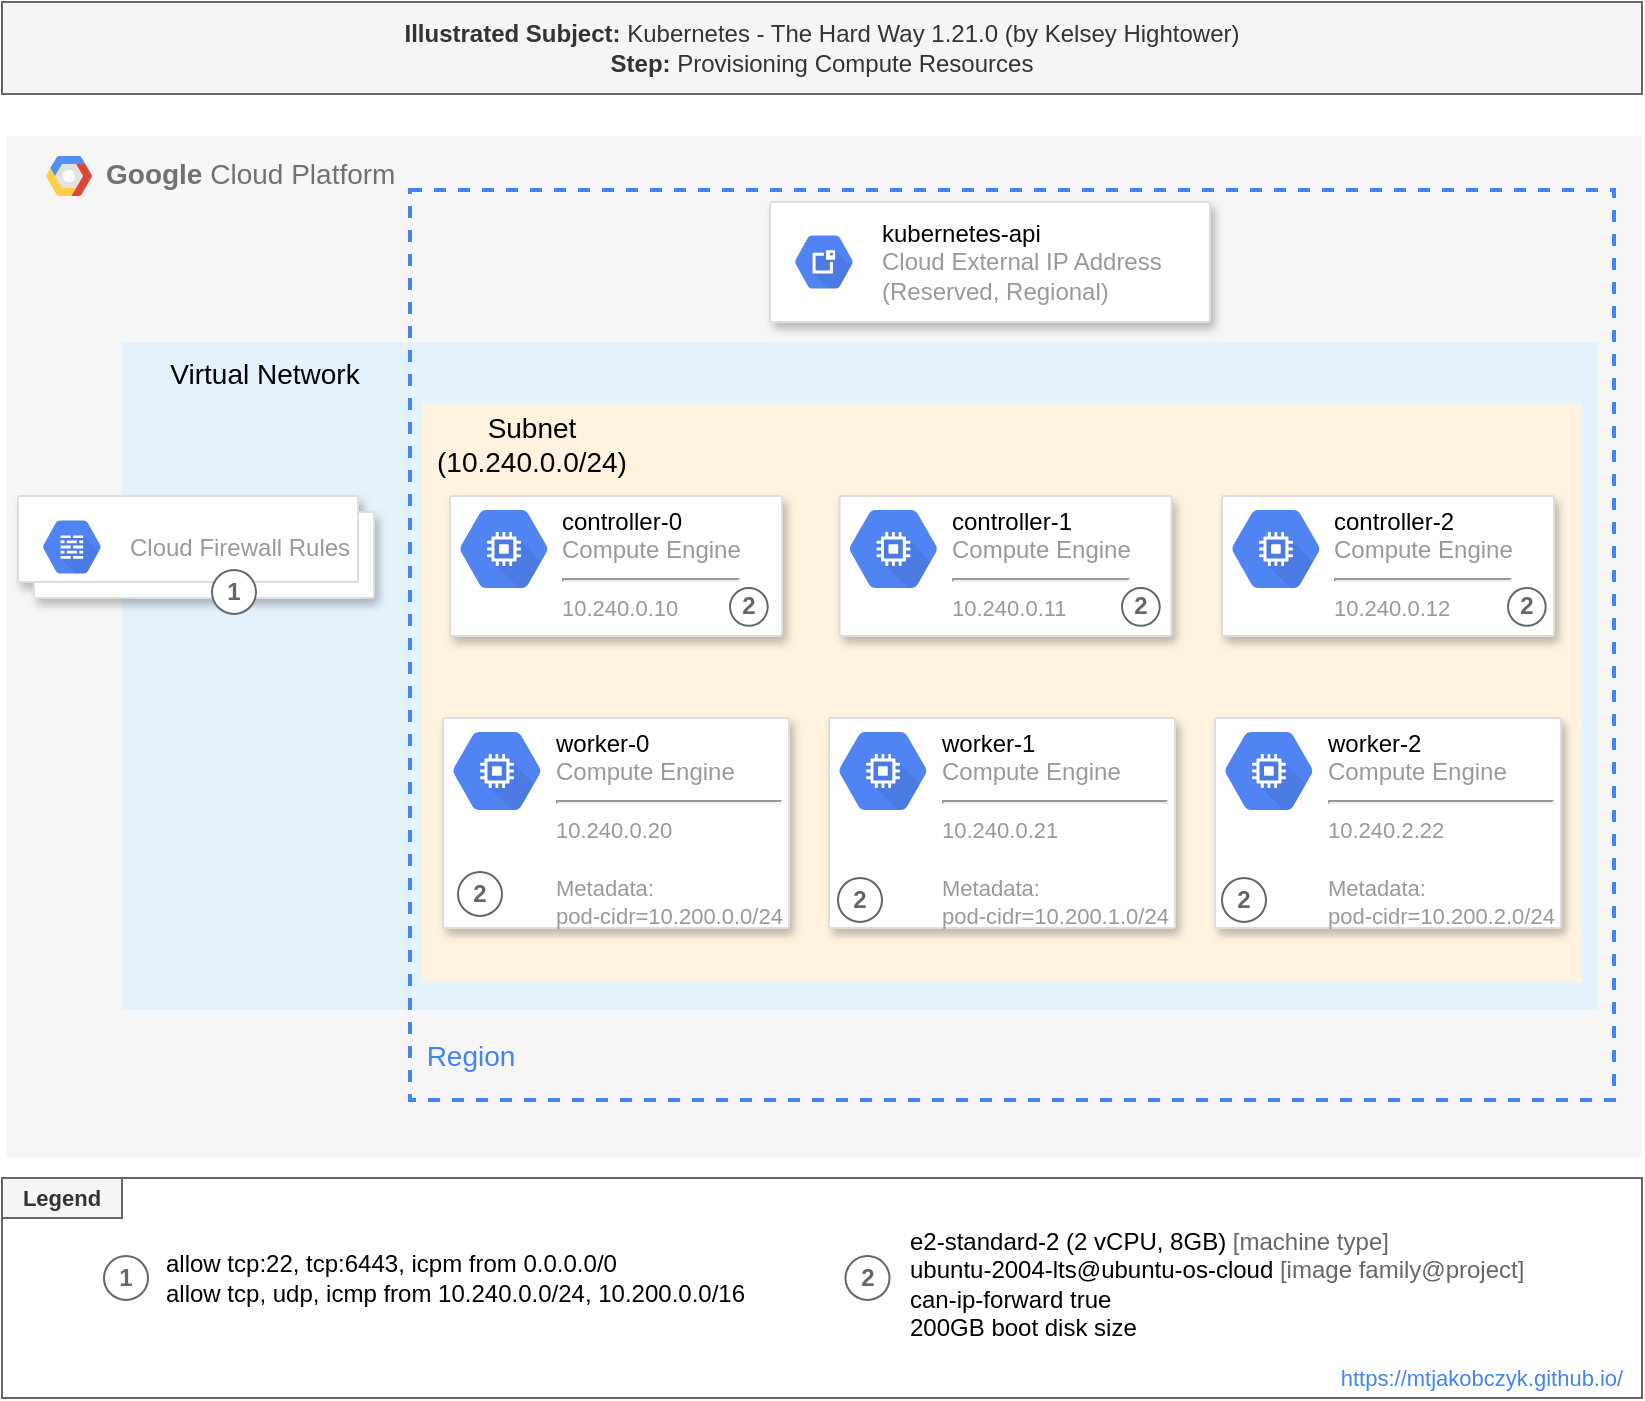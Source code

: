<mxfile version="15.2.7" type="device" pages="6"><diagram id="Kp12816s-tsPgjOeDVe_" name="kthw-3"><mxGraphModel dx="1426" dy="905" grid="0" gridSize="10" guides="1" tooltips="1" connect="1" arrows="1" fold="1" page="1" pageScale="1" pageWidth="827" pageHeight="1169" math="0" shadow="0"><root><mxCell id="0"/><mxCell id="1" parent="0"/><mxCell id="1Za6CHITCH4M8Z0wD7UB-53" value="&lt;b&gt;Google &lt;/b&gt;Cloud Platform" style="fillColor=#F6F6F6;strokeColor=none;shadow=0;gradientColor=none;fontSize=14;align=left;spacing=10;fontColor=#717171;9E9E9E;verticalAlign=top;spacingTop=-4;fontStyle=0;spacingLeft=40;html=1;" parent="1" vertex="1"><mxGeometry x="2" y="67" width="818" height="511" as="geometry"/></mxCell><mxCell id="1Za6CHITCH4M8Z0wD7UB-54" value="" style="shape=mxgraph.gcp2.google_cloud_platform;fillColor=#F6F6F6;strokeColor=none;shadow=0;gradientColor=none;" parent="1Za6CHITCH4M8Z0wD7UB-53" vertex="1"><mxGeometry width="23" height="20" relative="1" as="geometry"><mxPoint x="20" y="10" as="offset"/></mxGeometry></mxCell><mxCell id="1Za6CHITCH4M8Z0wD7UB-2" value="" style="rounded=0;whiteSpace=wrap;html=1;dashed=1;fillColor=#E3F2FD;strokeColor=none;" parent="1" vertex="1"><mxGeometry x="60" y="170" width="738" height="334" as="geometry"/></mxCell><mxCell id="1Za6CHITCH4M8Z0wD7UB-24" value="" style="rounded=0;whiteSpace=wrap;html=1;dashed=1;fillColor=none;strokeColor=#4284F3;strokeWidth=2;" parent="1" vertex="1"><mxGeometry x="204" y="94" width="602" height="455" as="geometry"/></mxCell><mxCell id="1Za6CHITCH4M8Z0wD7UB-8" value="" style="rounded=0;whiteSpace=wrap;html=1;fillColor=#FFF3E0;strokeColor=none;" parent="1" vertex="1"><mxGeometry x="210" y="201" width="580" height="289" as="geometry"/></mxCell><mxCell id="1Za6CHITCH4M8Z0wD7UB-64" value="&lt;font style=&quot;font-size: 14px&quot;&gt;Virtual Network&lt;/font&gt;" style="text;html=1;strokeColor=none;fillColor=none;align=center;verticalAlign=middle;whiteSpace=wrap;rounded=0;dashed=1;" parent="1" vertex="1"><mxGeometry x="60" y="171" width="143" height="30" as="geometry"/></mxCell><mxCell id="1Za6CHITCH4M8Z0wD7UB-65" value="&lt;font style=&quot;font-size: 14px&quot;&gt;Subnet (10.240.0.0/24)&lt;/font&gt;" style="text;html=1;strokeColor=none;fillColor=none;align=center;verticalAlign=middle;whiteSpace=wrap;rounded=0;dashed=1;" parent="1" vertex="1"><mxGeometry x="210" y="201" width="110" height="40" as="geometry"/></mxCell><mxCell id="1Za6CHITCH4M8Z0wD7UB-70" value="&lt;font style=&quot;font-size: 14px&quot; color=&quot;#4284f3&quot;&gt;Region&lt;/font&gt;" style="text;html=1;strokeColor=none;fillColor=none;align=center;verticalAlign=middle;whiteSpace=wrap;rounded=0;dashed=1;" parent="1" vertex="1"><mxGeometry x="194" y="512" width="81" height="30" as="geometry"/></mxCell><mxCell id="1Za6CHITCH4M8Z0wD7UB-71" value="" style="strokeColor=#dddddd;shadow=1;strokeWidth=1;rounded=1;absoluteArcSize=1;arcSize=2;fillColor=default;align=left;" parent="1" vertex="1"><mxGeometry x="384" y="100" width="220" height="60" as="geometry"/></mxCell><mxCell id="1Za6CHITCH4M8Z0wD7UB-72" value="&lt;font color=&quot;#000000&quot;&gt;kubernetes-api&lt;/font&gt;&lt;br&gt;Cloud External IP Address&lt;br&gt;(Reserved, Regional)" style="sketch=0;dashed=0;connectable=0;html=1;fillColor=#5184F3;strokeColor=none;shape=mxgraph.gcp2.hexIcon;prIcon=cloud_external_ip_addresses;part=1;labelPosition=right;verticalLabelPosition=middle;align=left;verticalAlign=middle;spacingLeft=5;fontColor=#999999;fontSize=12;" parent="1Za6CHITCH4M8Z0wD7UB-71" vertex="1"><mxGeometry y="0.5" width="44" height="39" relative="1" as="geometry"><mxPoint x="5" y="-19.5" as="offset"/></mxGeometry></mxCell><mxCell id="1Za6CHITCH4M8Z0wD7UB-73" value="" style="shape=mxgraph.gcp2.doubleRect;strokeColor=#dddddd;shadow=1;strokeWidth=1;fillColor=default;align=left;" parent="1" vertex="1"><mxGeometry x="8" y="247" width="178" height="51" as="geometry"/></mxCell><mxCell id="1Za6CHITCH4M8Z0wD7UB-74" value="Cloud Firewall Rules" style="sketch=0;dashed=0;connectable=0;html=1;fillColor=#5184F3;strokeColor=none;shape=mxgraph.gcp2.hexIcon;prIcon=cloud_firewall_rules;part=1;labelPosition=right;verticalLabelPosition=middle;align=left;verticalAlign=middle;spacingLeft=5;fontColor=#999999;fontSize=12;" parent="1Za6CHITCH4M8Z0wD7UB-73" vertex="1"><mxGeometry y="0.5" width="44" height="39" relative="1" as="geometry"><mxPoint x="5" y="-19.5" as="offset"/></mxGeometry></mxCell><mxCell id="1Za6CHITCH4M8Z0wD7UB-75" value="&lt;font color=&quot;#666666&quot;&gt;&lt;b&gt;1&lt;/b&gt;&lt;/font&gt;" style="ellipse;whiteSpace=wrap;html=1;aspect=fixed;strokeColor=#666666;strokeWidth=1;fillColor=default;align=center;" parent="1Za6CHITCH4M8Z0wD7UB-73" vertex="1"><mxGeometry x="97" y="37" width="22" height="22" as="geometry"/></mxCell><mxCell id="1Za6CHITCH4M8Z0wD7UB-78" value="" style="strokeColor=#dddddd;shadow=1;strokeWidth=1;rounded=1;absoluteArcSize=1;arcSize=2;fillColor=default;align=left;" parent="1" vertex="1"><mxGeometry x="224" y="247" width="166" height="70" as="geometry"/></mxCell><mxCell id="1Za6CHITCH4M8Z0wD7UB-79" value="&lt;font color=&quot;#000000&quot;&gt;controller-0&lt;/font&gt;&lt;br&gt;Compute Engine&lt;hr&gt;&lt;font style=&quot;font-size: 11px&quot;&gt;10.240.0.10&lt;br&gt;&lt;/font&gt;" style="sketch=0;dashed=0;connectable=0;html=1;fillColor=#5184F3;strokeColor=none;shape=mxgraph.gcp2.compute_engine;part=1;labelPosition=right;verticalLabelPosition=middle;align=left;verticalAlign=top;spacingLeft=5;fontColor=#999999;fontSize=12;spacingTop=-8;" parent="1Za6CHITCH4M8Z0wD7UB-78" vertex="1"><mxGeometry width="44" height="39" relative="1" as="geometry"><mxPoint x="5" y="7" as="offset"/></mxGeometry></mxCell><mxCell id="1Za6CHITCH4M8Z0wD7UB-98" value="&lt;font color=&quot;#666666&quot;&gt;&lt;b&gt;2&lt;/b&gt;&lt;/font&gt;" style="ellipse;whiteSpace=wrap;html=1;aspect=fixed;strokeColor=#666666;strokeWidth=1;fillColor=default;align=center;" parent="1Za6CHITCH4M8Z0wD7UB-78" vertex="1"><mxGeometry x="140" y="46.0" width="18.857" height="18.857" as="geometry"/></mxCell><mxCell id="1Za6CHITCH4M8Z0wD7UB-80" value="" style="strokeColor=#dddddd;shadow=1;strokeWidth=1;rounded=1;absoluteArcSize=1;arcSize=2;fillColor=default;align=left;" parent="1" vertex="1"><mxGeometry x="418.75" y="247" width="166" height="70" as="geometry"/></mxCell><mxCell id="1Za6CHITCH4M8Z0wD7UB-81" value="&lt;font color=&quot;#000000&quot;&gt;controller-1&lt;/font&gt;&lt;br&gt;Compute Engine&lt;hr&gt;&lt;font style=&quot;font-size: 11px&quot;&gt;10.240.0.11&lt;br&gt;&lt;/font&gt;" style="sketch=0;dashed=0;connectable=0;html=1;fillColor=#5184F3;strokeColor=none;shape=mxgraph.gcp2.compute_engine;part=1;labelPosition=right;verticalLabelPosition=middle;align=left;verticalAlign=top;spacingLeft=5;fontColor=#999999;fontSize=12;spacingTop=-8;" parent="1Za6CHITCH4M8Z0wD7UB-80" vertex="1"><mxGeometry width="44" height="39" relative="1" as="geometry"><mxPoint x="5" y="7" as="offset"/></mxGeometry></mxCell><mxCell id="1Za6CHITCH4M8Z0wD7UB-100" value="&lt;font color=&quot;#666666&quot;&gt;&lt;b&gt;2&lt;/b&gt;&lt;/font&gt;" style="ellipse;whiteSpace=wrap;html=1;aspect=fixed;strokeColor=#666666;strokeWidth=1;fillColor=default;align=center;" parent="1Za6CHITCH4M8Z0wD7UB-80" vertex="1"><mxGeometry x="141.25" y="46.0" width="18.857" height="18.857" as="geometry"/></mxCell><mxCell id="1Za6CHITCH4M8Z0wD7UB-84" value="" style="strokeColor=#dddddd;shadow=1;strokeWidth=1;rounded=1;absoluteArcSize=1;arcSize=2;fillColor=default;align=left;" parent="1" vertex="1"><mxGeometry x="610" y="247" width="166" height="70" as="geometry"/></mxCell><mxCell id="1Za6CHITCH4M8Z0wD7UB-85" value="&lt;font color=&quot;#000000&quot;&gt;controller-2&lt;/font&gt;&lt;br&gt;Compute Engine&lt;hr&gt;&lt;font style=&quot;font-size: 11px&quot;&gt;10.240.0.12&lt;br&gt;&lt;br&gt;&lt;/font&gt;" style="sketch=0;dashed=0;connectable=0;html=1;fillColor=#5184F3;strokeColor=none;shape=mxgraph.gcp2.compute_engine;part=1;labelPosition=right;verticalLabelPosition=middle;align=left;verticalAlign=top;spacingLeft=5;fontColor=#999999;fontSize=12;spacingTop=-8;" parent="1Za6CHITCH4M8Z0wD7UB-84" vertex="1"><mxGeometry width="44" height="39" relative="1" as="geometry"><mxPoint x="5" y="7" as="offset"/></mxGeometry></mxCell><mxCell id="1Za6CHITCH4M8Z0wD7UB-101" value="&lt;font color=&quot;#666666&quot;&gt;&lt;b&gt;2&lt;/b&gt;&lt;/font&gt;" style="ellipse;whiteSpace=wrap;html=1;aspect=fixed;strokeColor=#666666;strokeWidth=1;fillColor=default;align=center;" parent="1Za6CHITCH4M8Z0wD7UB-84" vertex="1"><mxGeometry x="143" y="46.0" width="18.857" height="18.857" as="geometry"/></mxCell><mxCell id="1Za6CHITCH4M8Z0wD7UB-86" value="" style="strokeColor=#dddddd;shadow=1;strokeWidth=1;rounded=1;absoluteArcSize=1;arcSize=2;fillColor=default;align=left;" parent="1" vertex="1"><mxGeometry x="220.5" y="358" width="173" height="105" as="geometry"/></mxCell><mxCell id="1Za6CHITCH4M8Z0wD7UB-87" value="&lt;font color=&quot;#000000&quot;&gt;worker-0&lt;/font&gt;&lt;br&gt;Compute Engine&lt;hr&gt;&lt;font style=&quot;font-size: 11px&quot;&gt;10.240.0.20&lt;br&gt;&lt;br&gt;Metadata:&lt;br&gt;pod-cidr=10.200.0.0/24&lt;br&gt;&lt;/font&gt;" style="sketch=0;dashed=0;connectable=0;html=1;fillColor=#5184F3;strokeColor=none;shape=mxgraph.gcp2.compute_engine;part=1;labelPosition=right;verticalLabelPosition=middle;align=left;verticalAlign=top;spacingLeft=5;fontColor=#999999;fontSize=12;spacingTop=-8;" parent="1Za6CHITCH4M8Z0wD7UB-86" vertex="1"><mxGeometry width="44" height="39" relative="1" as="geometry"><mxPoint x="5" y="7" as="offset"/></mxGeometry></mxCell><mxCell id="1Za6CHITCH4M8Z0wD7UB-99" value="&lt;font color=&quot;#666666&quot;&gt;&lt;b&gt;2&lt;/b&gt;&lt;/font&gt;" style="ellipse;whiteSpace=wrap;html=1;aspect=fixed;strokeColor=#666666;strokeWidth=1;fillColor=default;align=center;" parent="1Za6CHITCH4M8Z0wD7UB-86" vertex="1"><mxGeometry x="7.5" y="77" width="22" height="22" as="geometry"/></mxCell><mxCell id="1Za6CHITCH4M8Z0wD7UB-92" value="" style="strokeColor=#dddddd;shadow=1;strokeWidth=1;rounded=1;absoluteArcSize=1;arcSize=2;fillColor=default;align=left;" parent="1" vertex="1"><mxGeometry x="413.5" y="358" width="173" height="105" as="geometry"/></mxCell><mxCell id="1Za6CHITCH4M8Z0wD7UB-93" value="&lt;font color=&quot;#000000&quot;&gt;worker-1&lt;/font&gt;&lt;br&gt;Compute Engine&lt;hr&gt;&lt;font style=&quot;font-size: 11px&quot;&gt;10.240.0.21&lt;br&gt;&lt;br&gt;Metadata:&lt;br&gt;pod-cidr=10.200.1.0/24&lt;br&gt;&lt;/font&gt;" style="sketch=0;dashed=0;connectable=0;html=1;fillColor=#5184F3;strokeColor=none;shape=mxgraph.gcp2.compute_engine;part=1;labelPosition=right;verticalLabelPosition=middle;align=left;verticalAlign=top;spacingLeft=5;fontColor=#999999;fontSize=12;spacingTop=-8;" parent="1Za6CHITCH4M8Z0wD7UB-92" vertex="1"><mxGeometry width="44" height="39" relative="1" as="geometry"><mxPoint x="5" y="7" as="offset"/></mxGeometry></mxCell><mxCell id="1Za6CHITCH4M8Z0wD7UB-102" value="&lt;font color=&quot;#666666&quot;&gt;&lt;b&gt;2&lt;/b&gt;&lt;/font&gt;" style="ellipse;whiteSpace=wrap;html=1;aspect=fixed;strokeColor=#666666;strokeWidth=1;fillColor=default;align=center;" parent="1Za6CHITCH4M8Z0wD7UB-92" vertex="1"><mxGeometry x="4.5" y="80" width="22" height="22" as="geometry"/></mxCell><mxCell id="1Za6CHITCH4M8Z0wD7UB-94" value="" style="strokeColor=#dddddd;shadow=1;strokeWidth=1;rounded=1;absoluteArcSize=1;arcSize=2;fillColor=default;align=left;" parent="1" vertex="1"><mxGeometry x="606.5" y="358" width="173" height="105" as="geometry"/></mxCell><mxCell id="1Za6CHITCH4M8Z0wD7UB-95" value="&lt;font color=&quot;#000000&quot;&gt;worker-2&lt;/font&gt;&lt;br&gt;Compute Engine&lt;hr&gt;&lt;font style=&quot;font-size: 11px&quot;&gt;10.240.2.22&lt;br&gt;&lt;br&gt;Metadata:&lt;br&gt;pod-cidr=10.200.2.0/24&lt;br&gt;&lt;/font&gt;" style="sketch=0;dashed=0;connectable=0;html=1;fillColor=#5184F3;strokeColor=none;shape=mxgraph.gcp2.compute_engine;part=1;labelPosition=right;verticalLabelPosition=middle;align=left;verticalAlign=top;spacingLeft=5;fontColor=#999999;fontSize=12;spacingTop=-8;" parent="1Za6CHITCH4M8Z0wD7UB-94" vertex="1"><mxGeometry width="44" height="39" relative="1" as="geometry"><mxPoint x="5" y="7" as="offset"/></mxGeometry></mxCell><mxCell id="1Za6CHITCH4M8Z0wD7UB-103" value="&lt;font color=&quot;#666666&quot;&gt;&lt;b&gt;2&lt;/b&gt;&lt;/font&gt;" style="ellipse;whiteSpace=wrap;html=1;aspect=fixed;strokeColor=#666666;strokeWidth=1;fillColor=default;align=center;" parent="1Za6CHITCH4M8Z0wD7UB-94" vertex="1"><mxGeometry x="3.5" y="80" width="22" height="22" as="geometry"/></mxCell><mxCell id="2SlVsg9uzBW_LS_ZlA3R-1" value="&lt;b&gt;Illustrated Subject:&lt;/b&gt; Kubernetes - The Hard Way 1.21.0 (by Kelsey Hightower)&lt;br&gt;&lt;b&gt;Step:&lt;/b&gt; Provisioning Compute Resources" style="text;html=1;strokeColor=#666666;fillColor=#f5f5f5;align=center;verticalAlign=middle;whiteSpace=wrap;rounded=0;fontColor=#333333;" vertex="1" parent="1"><mxGeometry width="820" height="46" as="geometry"/></mxCell><mxCell id="VUroXwg2d0HD5qwr1YKz-1" value="" style="rounded=0;whiteSpace=wrap;html=1;fontSize=11;strokeColor=#666666;strokeWidth=1;fillColor=default;align=center;" vertex="1" parent="1"><mxGeometry y="588" width="820" height="110" as="geometry"/></mxCell><mxCell id="VUroXwg2d0HD5qwr1YKz-5" value="&lt;b&gt;Legend&lt;/b&gt;" style="rounded=0;whiteSpace=wrap;html=1;fontSize=11;strokeColor=#666666;strokeWidth=1;fillColor=#f5f5f5;align=center;fontColor=#333333;" vertex="1" parent="1"><mxGeometry y="588" width="60" height="20" as="geometry"/></mxCell><mxCell id="VUroXwg2d0HD5qwr1YKz-6" value="&lt;font color=&quot;#4284f3&quot;&gt;https://mtjakobczyk.github.io/&lt;/font&gt;" style="text;html=1;strokeColor=none;fillColor=none;align=center;verticalAlign=middle;whiteSpace=wrap;rounded=0;fontSize=11;" vertex="1" parent="1"><mxGeometry x="660" y="678" width="160" height="20" as="geometry"/></mxCell><mxCell id="1Za6CHITCH4M8Z0wD7UB-76" value="&lt;font color=&quot;#666666&quot;&gt;&lt;b&gt;1&lt;/b&gt;&lt;/font&gt;" style="ellipse;whiteSpace=wrap;html=1;aspect=fixed;strokeColor=#666666;strokeWidth=1;fillColor=default;align=center;" parent="1" vertex="1"><mxGeometry x="51" y="627" width="22" height="22" as="geometry"/></mxCell><mxCell id="1Za6CHITCH4M8Z0wD7UB-77" value="&lt;font style=&quot;font-size: 12px&quot;&gt;allow tcp:22, tcp:6443, icpm from 0.0.0.0/0&lt;br&gt;allow tcp, udp, icmp from 10.240.0.0/24, 10.200.0.0/16&lt;br&gt;&lt;/font&gt;" style="text;html=1;strokeColor=none;fillColor=none;align=left;verticalAlign=middle;whiteSpace=wrap;rounded=0;dashed=1;" parent="1" vertex="1"><mxGeometry x="80" y="621.5" width="318" height="33" as="geometry"/></mxCell><mxCell id="1Za6CHITCH4M8Z0wD7UB-96" value="&lt;font color=&quot;#666666&quot;&gt;&lt;b&gt;2&lt;/b&gt;&lt;/font&gt;" style="ellipse;whiteSpace=wrap;html=1;aspect=fixed;strokeColor=#666666;strokeWidth=1;fillColor=default;align=center;" parent="1" vertex="1"><mxGeometry x="421.75" y="627" width="22" height="22" as="geometry"/></mxCell><mxCell id="1Za6CHITCH4M8Z0wD7UB-97" value="&lt;font style=&quot;font-size: 12px&quot;&gt;e2-standard-2 (2 vCPU, 8GB)&amp;nbsp;&lt;font color=&quot;#666666&quot;&gt;[machine type]&lt;/font&gt;&lt;br&gt;ubuntu-2004-lts@ubuntu-os-cloud&amp;nbsp;&lt;font color=&quot;#666666&quot;&gt;[image family@project]&lt;/font&gt;&lt;br&gt;can-ip-forward true&lt;br&gt;200GB boot disk size&lt;br&gt;&lt;/font&gt;" style="text;html=1;strokeColor=none;fillColor=none;align=left;verticalAlign=middle;whiteSpace=wrap;rounded=0;dashed=1;" parent="1" vertex="1"><mxGeometry x="452" y="608" width="347" height="66.5" as="geometry"/></mxCell></root></mxGraphModel></diagram><diagram id="6iHuzm4ZcDXFQZ7s0lAX" name="kthw-4a"><mxGraphModel dx="1426" dy="905" grid="0" gridSize="10" guides="1" tooltips="1" connect="1" arrows="1" fold="1" page="1" pageScale="1" pageWidth="827" pageHeight="1169" math="0" shadow="0"><root><mxCell id="BHe-uuQ1rd3cyLLnFeKq-0"/><mxCell id="BHe-uuQ1rd3cyLLnFeKq-1" parent="BHe-uuQ1rd3cyLLnFeKq-0"/><mxCell id="PNURxQqY4Ld8y68Qo9UH-9" value="" style="rounded=0;whiteSpace=wrap;html=1;fontSize=11;strokeColor=#666666;strokeWidth=1;fillColor=default;align=center;" parent="BHe-uuQ1rd3cyLLnFeKq-1" vertex="1"><mxGeometry y="1059" width="820" height="110" as="geometry"/></mxCell><mxCell id="mnGpr71PAAr9MagcgSa6-20" value="" style="rounded=0;whiteSpace=wrap;html=1;fontSize=11;strokeColor=#666666;strokeWidth=1;fillColor=default;align=center;" parent="BHe-uuQ1rd3cyLLnFeKq-1" vertex="1"><mxGeometry x="36" y="80" width="310" height="90" as="geometry"/></mxCell><mxCell id="mnGpr71PAAr9MagcgSa6-5" value="" style="rounded=0;whiteSpace=wrap;html=1;fontSize=11;strokeColor=#666666;strokeWidth=1;fillColor=default;align=center;" parent="BHe-uuQ1rd3cyLLnFeKq-1" vertex="1"><mxGeometry x="123" y="212" width="490" height="100" as="geometry"/></mxCell><mxCell id="mnGpr71PAAr9MagcgSa6-4" value="" style="rounded=0;whiteSpace=wrap;html=1;fontSize=11;strokeColor=#666666;strokeWidth=1;fillColor=default;align=center;" parent="BHe-uuQ1rd3cyLLnFeKq-1" vertex="1"><mxGeometry x="113" y="202" width="490" height="100" as="geometry"/></mxCell><mxCell id="mnGpr71PAAr9MagcgSa6-3" value="" style="rounded=0;whiteSpace=wrap;html=1;fontSize=11;strokeColor=#666666;strokeWidth=1;fillColor=default;align=center;" parent="BHe-uuQ1rd3cyLLnFeKq-1" vertex="1"><mxGeometry x="103" y="192" width="490" height="100" as="geometry"/></mxCell><mxCell id="BHe-uuQ1rd3cyLLnFeKq-2" value="ca.pem" style="rounded=0;whiteSpace=wrap;html=1;fontSize=11;strokeColor=#666666;strokeWidth=1;fillColor=default;align=center;" parent="BHe-uuQ1rd3cyLLnFeKq-1" vertex="1"><mxGeometry x="220" y="120" width="110" height="40" as="geometry"/></mxCell><mxCell id="BHe-uuQ1rd3cyLLnFeKq-3" value="ca-key.pem" style="rounded=0;whiteSpace=wrap;html=1;fontSize=11;strokeColor=#666666;strokeWidth=1;fillColor=#f5f5f5;align=center;fontColor=#333333;" parent="BHe-uuQ1rd3cyLLnFeKq-1" vertex="1"><mxGeometry x="50" y="125" width="100" height="30" as="geometry"/></mxCell><mxCell id="BHe-uuQ1rd3cyLLnFeKq-4" value="Issuing Certificate Authority&lt;br&gt;(dedicated to Kubernetes, self-signed in case of the tutorial)" style="text;html=1;strokeColor=none;fillColor=none;align=center;verticalAlign=middle;whiteSpace=wrap;rounded=0;fontSize=11;" parent="BHe-uuQ1rd3cyLLnFeKq-1" vertex="1"><mxGeometry x="38" y="90" width="306" height="30" as="geometry"/></mxCell><mxCell id="BHe-uuQ1rd3cyLLnFeKq-5" value="" style="endArrow=none;html=1;fontSize=11;entryX=1;entryY=0.5;entryDx=0;entryDy=0;" parent="BHe-uuQ1rd3cyLLnFeKq-1" source="BHe-uuQ1rd3cyLLnFeKq-2" target="BHe-uuQ1rd3cyLLnFeKq-3" edge="1"><mxGeometry width="50" height="50" relative="1" as="geometry"><mxPoint x="390" y="430" as="sourcePoint"/><mxPoint x="220" y="140" as="targetPoint"/></mxGeometry></mxCell><mxCell id="BHe-uuQ1rd3cyLLnFeKq-9" value="" style="endArrow=none;html=1;fontSize=11;entryX=0;entryY=0.5;entryDx=0;entryDy=0;exitX=0.882;exitY=0;exitDx=0;exitDy=0;exitPerimeter=0;" parent="BHe-uuQ1rd3cyLLnFeKq-1" source="BHe-uuQ1rd3cyLLnFeKq-11" target="BHe-uuQ1rd3cyLLnFeKq-10" edge="1"><mxGeometry width="50" height="50" relative="1" as="geometry"><mxPoint x="428" y="537" as="sourcePoint"/><mxPoint x="258" y="247" as="targetPoint"/><Array as="points"><mxPoint x="211" y="212"/></Array></mxGeometry></mxCell><mxCell id="BHe-uuQ1rd3cyLLnFeKq-10" value="worker-0-key.pem" style="rounded=0;whiteSpace=wrap;html=1;fontSize=11;strokeColor=#666666;strokeWidth=1;fillColor=#f5f5f5;align=center;fontColor=#333333;" parent="BHe-uuQ1rd3cyLLnFeKq-1" vertex="1"><mxGeometry x="243" y="202" width="180" height="20" as="geometry"/></mxCell><mxCell id="BHe-uuQ1rd3cyLLnFeKq-11" value="worker-0.pem" style="rounded=0;whiteSpace=wrap;html=1;fontSize=11;strokeColor=#666666;strokeWidth=1;fillColor=default;align=center;" parent="BHe-uuQ1rd3cyLLnFeKq-1" vertex="1"><mxGeometry x="113" y="232" width="110" height="40" as="geometry"/></mxCell><mxCell id="mnGpr71PAAr9MagcgSa6-1" value="&lt;b&gt;CN:&lt;/b&gt; system:node:worker-0&lt;br&gt;&lt;b&gt;SANs:&lt;/b&gt; worker-0, &lt;i&gt;&lt;font color=&quot;#4284f3&quot;&gt;External IP(worker-0)&lt;/font&gt;&lt;/i&gt;, &lt;i&gt;&lt;font color=&quot;#4284f3&quot;&gt;Internal IP(worker-0)&lt;/font&gt;&lt;/i&gt;" style="rounded=1;whiteSpace=wrap;html=1;fontSize=11;strokeColor=#d6b656;strokeWidth=1;fillColor=#fff2cc;align=left;" parent="BHe-uuQ1rd3cyLLnFeKq-1" vertex="1"><mxGeometry x="253" y="232" width="330" height="40" as="geometry"/></mxCell><mxCell id="mnGpr71PAAr9MagcgSa6-2" value="" style="endArrow=classic;html=1;fontSize=11;entryX=0;entryY=0.5;entryDx=0;entryDy=0;" parent="BHe-uuQ1rd3cyLLnFeKq-1" source="BHe-uuQ1rd3cyLLnFeKq-11" target="mnGpr71PAAr9MagcgSa6-1" edge="1"><mxGeometry width="50" height="50" relative="1" as="geometry"><mxPoint x="293" y="362" as="sourcePoint"/><mxPoint x="343" y="312" as="targetPoint"/></mxGeometry></mxCell><mxCell id="mnGpr71PAAr9MagcgSa6-8" value="" style="rounded=0;whiteSpace=wrap;html=1;fontSize=11;strokeColor=#666666;strokeWidth=1;fillColor=default;align=center;" parent="BHe-uuQ1rd3cyLLnFeKq-1" vertex="1"><mxGeometry x="110" y="822" width="490" height="100" as="geometry"/></mxCell><mxCell id="mnGpr71PAAr9MagcgSa6-9" value="" style="endArrow=none;html=1;fontSize=11;entryX=0;entryY=0.5;entryDx=0;entryDy=0;exitX=0.882;exitY=0;exitDx=0;exitDy=0;exitPerimeter=0;" parent="BHe-uuQ1rd3cyLLnFeKq-1" source="mnGpr71PAAr9MagcgSa6-11" target="mnGpr71PAAr9MagcgSa6-10" edge="1"><mxGeometry width="50" height="50" relative="1" as="geometry"><mxPoint x="435" y="1167" as="sourcePoint"/><mxPoint x="265" y="877" as="targetPoint"/><Array as="points"><mxPoint x="218" y="842"/></Array></mxGeometry></mxCell><mxCell id="mnGpr71PAAr9MagcgSa6-10" value="admin-key.pem" style="rounded=0;whiteSpace=wrap;html=1;fontSize=11;strokeColor=#666666;strokeWidth=1;fillColor=#f5f5f5;align=center;fontColor=#333333;" parent="BHe-uuQ1rd3cyLLnFeKq-1" vertex="1"><mxGeometry x="250" y="832" width="180" height="20" as="geometry"/></mxCell><mxCell id="mnGpr71PAAr9MagcgSa6-11" value="admin.pem" style="rounded=0;whiteSpace=wrap;html=1;fontSize=11;strokeColor=#666666;strokeWidth=1;fillColor=default;align=center;" parent="BHe-uuQ1rd3cyLLnFeKq-1" vertex="1"><mxGeometry x="120" y="862" width="110" height="40" as="geometry"/></mxCell><mxCell id="mnGpr71PAAr9MagcgSa6-12" value="&lt;b&gt;CN:&lt;/b&gt; admin" style="rounded=1;whiteSpace=wrap;html=1;fontSize=11;strokeColor=#d6b656;strokeWidth=1;fillColor=#fff2cc;align=left;" parent="BHe-uuQ1rd3cyLLnFeKq-1" vertex="1"><mxGeometry x="260" y="862" width="330" height="40" as="geometry"/></mxCell><mxCell id="mnGpr71PAAr9MagcgSa6-13" value="" style="endArrow=classic;html=1;fontSize=11;entryX=0;entryY=0.5;entryDx=0;entryDy=0;" parent="BHe-uuQ1rd3cyLLnFeKq-1" source="mnGpr71PAAr9MagcgSa6-11" target="mnGpr71PAAr9MagcgSa6-12" edge="1"><mxGeometry width="50" height="50" relative="1" as="geometry"><mxPoint x="300" y="992" as="sourcePoint"/><mxPoint x="350" y="942" as="targetPoint"/></mxGeometry></mxCell><mxCell id="mnGpr71PAAr9MagcgSa6-14" value="" style="rounded=0;whiteSpace=wrap;html=1;fontSize=11;strokeColor=#666666;strokeWidth=1;fillColor=default;align=center;" parent="BHe-uuQ1rd3cyLLnFeKq-1" vertex="1"><mxGeometry x="110" y="322" width="490" height="100" as="geometry"/></mxCell><mxCell id="mnGpr71PAAr9MagcgSa6-15" value="" style="endArrow=none;html=1;fontSize=11;entryX=0;entryY=0.5;entryDx=0;entryDy=0;exitX=0.882;exitY=0;exitDx=0;exitDy=0;exitPerimeter=0;" parent="BHe-uuQ1rd3cyLLnFeKq-1" source="mnGpr71PAAr9MagcgSa6-17" target="mnGpr71PAAr9MagcgSa6-16" edge="1"><mxGeometry width="50" height="50" relative="1" as="geometry"><mxPoint x="435" y="667" as="sourcePoint"/><mxPoint x="265" y="377" as="targetPoint"/><Array as="points"><mxPoint x="218" y="342"/></Array></mxGeometry></mxCell><mxCell id="mnGpr71PAAr9MagcgSa6-16" value="kube-controller-manager-key.pem" style="rounded=0;whiteSpace=wrap;html=1;fontSize=11;strokeColor=#666666;strokeWidth=1;fillColor=#f5f5f5;align=center;fontColor=#333333;" parent="BHe-uuQ1rd3cyLLnFeKq-1" vertex="1"><mxGeometry x="250" y="332" width="180" height="20" as="geometry"/></mxCell><mxCell id="mnGpr71PAAr9MagcgSa6-17" value="kube-controller-manager.pem" style="rounded=0;whiteSpace=wrap;html=1;fontSize=11;strokeColor=#666666;strokeWidth=1;fillColor=default;align=center;" parent="BHe-uuQ1rd3cyLLnFeKq-1" vertex="1"><mxGeometry x="120" y="362" width="110" height="40" as="geometry"/></mxCell><mxCell id="mnGpr71PAAr9MagcgSa6-18" value="&lt;b&gt;CN:&lt;/b&gt; system:kube-controller-manager" style="rounded=1;whiteSpace=wrap;html=1;fontSize=11;strokeColor=#d6b656;strokeWidth=1;fillColor=#fff2cc;align=left;" parent="BHe-uuQ1rd3cyLLnFeKq-1" vertex="1"><mxGeometry x="260" y="362" width="330" height="40" as="geometry"/></mxCell><mxCell id="mnGpr71PAAr9MagcgSa6-19" value="" style="endArrow=classic;html=1;fontSize=11;entryX=0;entryY=0.5;entryDx=0;entryDy=0;" parent="BHe-uuQ1rd3cyLLnFeKq-1" source="mnGpr71PAAr9MagcgSa6-17" target="mnGpr71PAAr9MagcgSa6-18" edge="1"><mxGeometry width="50" height="50" relative="1" as="geometry"><mxPoint x="300" y="492" as="sourcePoint"/><mxPoint x="350" y="442" as="targetPoint"/></mxGeometry></mxCell><mxCell id="mnGpr71PAAr9MagcgSa6-21" value="" style="rounded=0;whiteSpace=wrap;html=1;fontSize=11;strokeColor=#666666;strokeWidth=1;fillColor=default;align=center;" parent="BHe-uuQ1rd3cyLLnFeKq-1" vertex="1"><mxGeometry x="110" y="437" width="490" height="100" as="geometry"/></mxCell><mxCell id="mnGpr71PAAr9MagcgSa6-22" value="" style="endArrow=none;html=1;fontSize=11;entryX=0;entryY=0.5;entryDx=0;entryDy=0;exitX=0.882;exitY=0;exitDx=0;exitDy=0;exitPerimeter=0;" parent="BHe-uuQ1rd3cyLLnFeKq-1" source="mnGpr71PAAr9MagcgSa6-24" target="mnGpr71PAAr9MagcgSa6-23" edge="1"><mxGeometry width="50" height="50" relative="1" as="geometry"><mxPoint x="435" y="782" as="sourcePoint"/><mxPoint x="265" y="492" as="targetPoint"/><Array as="points"><mxPoint x="218" y="457"/></Array></mxGeometry></mxCell><mxCell id="mnGpr71PAAr9MagcgSa6-23" value="kube-proxy-key.pem" style="rounded=0;whiteSpace=wrap;html=1;fontSize=11;strokeColor=#666666;strokeWidth=1;fillColor=#f5f5f5;align=center;fontColor=#333333;" parent="BHe-uuQ1rd3cyLLnFeKq-1" vertex="1"><mxGeometry x="250" y="447" width="180" height="20" as="geometry"/></mxCell><mxCell id="mnGpr71PAAr9MagcgSa6-24" value="kube-proxy.pem" style="rounded=0;whiteSpace=wrap;html=1;fontSize=11;strokeColor=#666666;strokeWidth=1;fillColor=default;align=center;" parent="BHe-uuQ1rd3cyLLnFeKq-1" vertex="1"><mxGeometry x="120" y="477" width="110" height="40" as="geometry"/></mxCell><mxCell id="mnGpr71PAAr9MagcgSa6-25" value="&lt;b&gt;CN:&lt;/b&gt; system:kube-proxy" style="rounded=1;whiteSpace=wrap;html=1;fontSize=11;strokeColor=#d6b656;strokeWidth=1;fillColor=#fff2cc;align=left;" parent="BHe-uuQ1rd3cyLLnFeKq-1" vertex="1"><mxGeometry x="260" y="477" width="330" height="40" as="geometry"/></mxCell><mxCell id="mnGpr71PAAr9MagcgSa6-26" value="" style="endArrow=classic;html=1;fontSize=11;entryX=0;entryY=0.5;entryDx=0;entryDy=0;" parent="BHe-uuQ1rd3cyLLnFeKq-1" source="mnGpr71PAAr9MagcgSa6-24" target="mnGpr71PAAr9MagcgSa6-25" edge="1"><mxGeometry width="50" height="50" relative="1" as="geometry"><mxPoint x="300" y="607" as="sourcePoint"/><mxPoint x="350" y="557" as="targetPoint"/></mxGeometry></mxCell><mxCell id="mnGpr71PAAr9MagcgSa6-27" value="" style="rounded=0;whiteSpace=wrap;html=1;fontSize=11;strokeColor=#666666;strokeWidth=1;fillColor=default;align=center;" parent="BHe-uuQ1rd3cyLLnFeKq-1" vertex="1"><mxGeometry x="110" y="552" width="490" height="100" as="geometry"/></mxCell><mxCell id="mnGpr71PAAr9MagcgSa6-28" value="" style="endArrow=none;html=1;fontSize=11;entryX=0;entryY=0.5;entryDx=0;entryDy=0;exitX=0.882;exitY=0;exitDx=0;exitDy=0;exitPerimeter=0;" parent="BHe-uuQ1rd3cyLLnFeKq-1" source="mnGpr71PAAr9MagcgSa6-30" target="mnGpr71PAAr9MagcgSa6-29" edge="1"><mxGeometry width="50" height="50" relative="1" as="geometry"><mxPoint x="435" y="897" as="sourcePoint"/><mxPoint x="265" y="607" as="targetPoint"/><Array as="points"><mxPoint x="218" y="572"/></Array></mxGeometry></mxCell><mxCell id="mnGpr71PAAr9MagcgSa6-29" value="kube-scheduler-key.pem" style="rounded=0;whiteSpace=wrap;html=1;fontSize=11;strokeColor=#666666;strokeWidth=1;fillColor=#f5f5f5;align=center;fontColor=#333333;" parent="BHe-uuQ1rd3cyLLnFeKq-1" vertex="1"><mxGeometry x="250" y="562" width="180" height="20" as="geometry"/></mxCell><mxCell id="mnGpr71PAAr9MagcgSa6-30" value="kube-scheduler.pem" style="rounded=0;whiteSpace=wrap;html=1;fontSize=11;strokeColor=#666666;strokeWidth=1;fillColor=default;align=center;" parent="BHe-uuQ1rd3cyLLnFeKq-1" vertex="1"><mxGeometry x="120" y="592" width="110" height="40" as="geometry"/></mxCell><mxCell id="mnGpr71PAAr9MagcgSa6-31" value="&lt;b&gt;CN:&lt;/b&gt; system:kube-scheduler" style="rounded=1;whiteSpace=wrap;html=1;fontSize=11;strokeColor=#d6b656;strokeWidth=1;fillColor=#fff2cc;align=left;" parent="BHe-uuQ1rd3cyLLnFeKq-1" vertex="1"><mxGeometry x="260" y="592" width="330" height="40" as="geometry"/></mxCell><mxCell id="mnGpr71PAAr9MagcgSa6-32" value="" style="endArrow=classic;html=1;fontSize=11;entryX=0;entryY=0.5;entryDx=0;entryDy=0;" parent="BHe-uuQ1rd3cyLLnFeKq-1" source="mnGpr71PAAr9MagcgSa6-30" target="mnGpr71PAAr9MagcgSa6-31" edge="1"><mxGeometry width="50" height="50" relative="1" as="geometry"><mxPoint x="300" y="722" as="sourcePoint"/><mxPoint x="350" y="672" as="targetPoint"/></mxGeometry></mxCell><mxCell id="mnGpr71PAAr9MagcgSa6-33" value="&lt;b&gt;CN&lt;/b&gt; - Common Name&lt;br&gt;&lt;b&gt;SAN&lt;/b&gt; - Subject Alternative Name" style="text;html=1;strokeColor=none;fillColor=none;align=left;verticalAlign=middle;whiteSpace=wrap;rounded=0;fontSize=11;" parent="BHe-uuQ1rd3cyLLnFeKq-1" vertex="1"><mxGeometry x="140" y="1092.75" width="180" height="40" as="geometry"/></mxCell><mxCell id="mnGpr71PAAr9MagcgSa6-41" value="" style="rounded=0;whiteSpace=wrap;html=1;fontSize=11;strokeColor=#666666;strokeWidth=1;fillColor=default;align=center;" parent="BHe-uuQ1rd3cyLLnFeKq-1" vertex="1"><mxGeometry x="110" y="672" width="490" height="140" as="geometry"/></mxCell><mxCell id="mnGpr71PAAr9MagcgSa6-42" value="" style="endArrow=none;html=1;fontSize=11;entryX=0;entryY=0.5;entryDx=0;entryDy=0;exitX=0.882;exitY=0;exitDx=0;exitDy=0;exitPerimeter=0;" parent="BHe-uuQ1rd3cyLLnFeKq-1" source="mnGpr71PAAr9MagcgSa6-44" target="mnGpr71PAAr9MagcgSa6-43" edge="1"><mxGeometry width="50" height="50" relative="1" as="geometry"><mxPoint x="435" y="1017" as="sourcePoint"/><mxPoint x="265" y="727" as="targetPoint"/><Array as="points"><mxPoint x="218" y="688"/></Array></mxGeometry></mxCell><mxCell id="mnGpr71PAAr9MagcgSa6-43" value="kubernetes-key.pem" style="rounded=0;whiteSpace=wrap;html=1;fontSize=11;strokeColor=#666666;strokeWidth=1;fillColor=#f5f5f5;align=center;fontColor=#333333;" parent="BHe-uuQ1rd3cyLLnFeKq-1" vertex="1"><mxGeometry x="250" y="678" width="180" height="20" as="geometry"/></mxCell><mxCell id="mnGpr71PAAr9MagcgSa6-44" value="kubernetes.pem" style="rounded=0;whiteSpace=wrap;html=1;fontSize=11;strokeColor=#666666;strokeWidth=1;fillColor=default;align=center;" parent="BHe-uuQ1rd3cyLLnFeKq-1" vertex="1"><mxGeometry x="120" y="726.5" width="110" height="40" as="geometry"/></mxCell><mxCell id="mnGpr71PAAr9MagcgSa6-45" value="&lt;b&gt;CN:&lt;/b&gt; kubernetes&lt;br&gt;&lt;b&gt;SANs:&amp;nbsp;&lt;br&gt;&lt;/b&gt;- Kubernetes Service IP (cluster-internal IP from the Services CIDR)&lt;br&gt;- Internal (private) IPs of the Controller Compute Instances&amp;nbsp;&lt;br&gt;- External (public), reserved IP Address for Kube API (load-balanced)&lt;br&gt;- Kubernetes Hostnames" style="rounded=1;whiteSpace=wrap;html=1;fontSize=11;strokeColor=#d6b656;strokeWidth=1;fillColor=#fff2cc;align=left;" parent="BHe-uuQ1rd3cyLLnFeKq-1" vertex="1"><mxGeometry x="255" y="703" width="340" height="91" as="geometry"/></mxCell><mxCell id="mnGpr71PAAr9MagcgSa6-46" value="" style="endArrow=classic;html=1;fontSize=11;entryX=0;entryY=0.5;entryDx=0;entryDy=0;exitX=1;exitY=0.5;exitDx=0;exitDy=0;" parent="BHe-uuQ1rd3cyLLnFeKq-1" source="mnGpr71PAAr9MagcgSa6-44" target="mnGpr71PAAr9MagcgSa6-45" edge="1"><mxGeometry width="50" height="50" relative="1" as="geometry"><mxPoint x="300" y="842" as="sourcePoint"/><mxPoint x="350" y="792" as="targetPoint"/></mxGeometry></mxCell><mxCell id="mnGpr71PAAr9MagcgSa6-0" value="&lt;font color=&quot;#666666&quot;&gt;&lt;b&gt;1&lt;/b&gt;&lt;/font&gt;" style="ellipse;whiteSpace=wrap;html=1;aspect=fixed;strokeColor=#666666;strokeWidth=1;fillColor=default;align=center;" parent="BHe-uuQ1rd3cyLLnFeKq-1" vertex="1"><mxGeometry x="381" y="778" width="22" height="22" as="geometry"/></mxCell><mxCell id="REc6wwU1qy7e5OqJQR86-0" value="&lt;font color=&quot;#666666&quot;&gt;&lt;b&gt;1&lt;/b&gt;&lt;/font&gt;" style="ellipse;whiteSpace=wrap;html=1;aspect=fixed;strokeColor=#666666;strokeWidth=1;fillColor=default;align=center;" parent="BHe-uuQ1rd3cyLLnFeKq-1" vertex="1"><mxGeometry x="346" y="1101.75" width="22" height="22" as="geometry"/></mxCell><mxCell id="CIB16BBWrDA05iXxkCCN-0" value="&lt;font style=&quot;font-size: 12px&quot;&gt;&lt;b&gt;Kubernetes Hostnames:&amp;nbsp;&lt;br&gt;&lt;/b&gt;kubernetes&lt;br&gt;kubernetes.default&lt;br&gt;kubernetes.default.svc&lt;br&gt;kubernetes.default.svc.cluster&lt;br&gt;kubernetes.svc.cluster.local&lt;br&gt;&lt;/font&gt;" style="text;html=1;strokeColor=none;fillColor=none;align=left;verticalAlign=middle;whiteSpace=wrap;rounded=0;dashed=1;" parent="BHe-uuQ1rd3cyLLnFeKq-1" vertex="1"><mxGeometry x="376" y="1070" width="180" height="85.5" as="geometry"/></mxCell><mxCell id="CIB16BBWrDA05iXxkCCN-4" value="" style="endArrow=classic;html=1;fontSize=11;" parent="BHe-uuQ1rd3cyLLnFeKq-1" edge="1"><mxGeometry width="50" height="50" relative="1" as="geometry"><mxPoint x="50" y="750" as="sourcePoint"/><mxPoint x="95" y="892" as="targetPoint"/><Array as="points"><mxPoint x="50" y="892"/></Array></mxGeometry></mxCell><mxCell id="CIB16BBWrDA05iXxkCCN-5" value="" style="endArrow=classic;html=1;fontSize=11;" parent="BHe-uuQ1rd3cyLLnFeKq-1" edge="1"><mxGeometry width="50" height="50" relative="1" as="geometry"><mxPoint x="50" y="180" as="sourcePoint"/><mxPoint x="95" y="242" as="targetPoint"/><Array as="points"><mxPoint x="50" y="242"/></Array></mxGeometry></mxCell><mxCell id="CIB16BBWrDA05iXxkCCN-6" value="" style="endArrow=classic;html=1;fontSize=11;" parent="BHe-uuQ1rd3cyLLnFeKq-1" edge="1"><mxGeometry width="50" height="50" relative="1" as="geometry"><mxPoint x="50" y="252" as="sourcePoint"/><mxPoint x="95" y="372" as="targetPoint"/><Array as="points"><mxPoint x="50" y="372"/></Array></mxGeometry></mxCell><mxCell id="CIB16BBWrDA05iXxkCCN-7" value="" style="endArrow=classic;html=1;fontSize=11;" parent="BHe-uuQ1rd3cyLLnFeKq-1" edge="1"><mxGeometry width="50" height="50" relative="1" as="geometry"><mxPoint x="50" y="382" as="sourcePoint"/><mxPoint x="95" y="487" as="targetPoint"/><Array as="points"><mxPoint x="50" y="487"/></Array></mxGeometry></mxCell><mxCell id="CIB16BBWrDA05iXxkCCN-8" value="" style="endArrow=classic;html=1;fontSize=11;" parent="BHe-uuQ1rd3cyLLnFeKq-1" edge="1"><mxGeometry width="50" height="50" relative="1" as="geometry"><mxPoint x="50" y="502" as="sourcePoint"/><mxPoint x="95" y="597" as="targetPoint"/><Array as="points"><mxPoint x="50" y="597"/></Array></mxGeometry></mxCell><mxCell id="CIB16BBWrDA05iXxkCCN-9" value="" style="endArrow=classic;html=1;fontSize=11;" parent="BHe-uuQ1rd3cyLLnFeKq-1" edge="1"><mxGeometry width="50" height="50" relative="1" as="geometry"><mxPoint x="50" y="612" as="sourcePoint"/><mxPoint x="95" y="742" as="targetPoint"/><Array as="points"><mxPoint x="50" y="742"/></Array></mxGeometry></mxCell><mxCell id="PNURxQqY4Ld8y68Qo9UH-0" value="&lt;b&gt;Illustrated Subject:&lt;/b&gt; Kubernetes - The Hard Way 1.21.0 (by Kelsey Hightower)&lt;br&gt;&lt;b&gt;Step:&lt;/b&gt; Provisioning a CA and Generating TLS Certificates (Part 1 - Generation)" style="text;html=1;strokeColor=#666666;fillColor=#f5f5f5;align=center;verticalAlign=middle;whiteSpace=wrap;rounded=0;fontColor=#333333;" parent="BHe-uuQ1rd3cyLLnFeKq-1" vertex="1"><mxGeometry width="820" height="46" as="geometry"/></mxCell><mxCell id="PNURxQqY4Ld8y68Qo9UH-1" value="Issue" style="text;html=1;strokeColor=none;fillColor=none;align=center;verticalAlign=middle;whiteSpace=wrap;rounded=0;fontSize=11;" parent="BHe-uuQ1rd3cyLLnFeKq-1" vertex="1"><mxGeometry x="55" y="182" width="40" height="20" as="geometry"/></mxCell><mxCell id="PNURxQqY4Ld8y68Qo9UH-2" value="" style="rounded=0;whiteSpace=wrap;html=1;fontSize=11;strokeColor=#666666;strokeWidth=1;fillColor=default;align=center;" parent="BHe-uuQ1rd3cyLLnFeKq-1" vertex="1"><mxGeometry x="110" y="940" width="490" height="100" as="geometry"/></mxCell><mxCell id="PNURxQqY4Ld8y68Qo9UH-3" value="" style="endArrow=none;html=1;fontSize=11;entryX=0;entryY=0.5;entryDx=0;entryDy=0;exitX=0.882;exitY=0;exitDx=0;exitDy=0;exitPerimeter=0;" parent="BHe-uuQ1rd3cyLLnFeKq-1" source="PNURxQqY4Ld8y68Qo9UH-5" target="PNURxQqY4Ld8y68Qo9UH-4" edge="1"><mxGeometry width="50" height="50" relative="1" as="geometry"><mxPoint x="435" y="1285" as="sourcePoint"/><mxPoint x="265" y="995" as="targetPoint"/><Array as="points"><mxPoint x="218" y="960"/></Array></mxGeometry></mxCell><mxCell id="PNURxQqY4Ld8y68Qo9UH-4" value="service-account-key.pem" style="rounded=0;whiteSpace=wrap;html=1;fontSize=11;strokeColor=#666666;strokeWidth=1;fillColor=#f5f5f5;align=center;fontColor=#333333;" parent="BHe-uuQ1rd3cyLLnFeKq-1" vertex="1"><mxGeometry x="250" y="950" width="180" height="20" as="geometry"/></mxCell><mxCell id="PNURxQqY4Ld8y68Qo9UH-5" value="service-account.pem" style="rounded=0;whiteSpace=wrap;html=1;fontSize=11;strokeColor=#666666;strokeWidth=1;fillColor=default;align=center;" parent="BHe-uuQ1rd3cyLLnFeKq-1" vertex="1"><mxGeometry x="120" y="980" width="110" height="40" as="geometry"/></mxCell><mxCell id="PNURxQqY4Ld8y68Qo9UH-6" value="&lt;b&gt;CN:&lt;/b&gt; service-accounts" style="rounded=1;whiteSpace=wrap;html=1;fontSize=11;strokeColor=#d6b656;strokeWidth=1;fillColor=#fff2cc;align=left;" parent="BHe-uuQ1rd3cyLLnFeKq-1" vertex="1"><mxGeometry x="260" y="980" width="330" height="40" as="geometry"/></mxCell><mxCell id="PNURxQqY4Ld8y68Qo9UH-7" value="" style="endArrow=classic;html=1;fontSize=11;entryX=0;entryY=0.5;entryDx=0;entryDy=0;" parent="BHe-uuQ1rd3cyLLnFeKq-1" source="PNURxQqY4Ld8y68Qo9UH-5" target="PNURxQqY4Ld8y68Qo9UH-6" edge="1"><mxGeometry width="50" height="50" relative="1" as="geometry"><mxPoint x="300" y="1110" as="sourcePoint"/><mxPoint x="350" y="1060" as="targetPoint"/></mxGeometry></mxCell><mxCell id="PNURxQqY4Ld8y68Qo9UH-8" value="" style="endArrow=classic;html=1;fontSize=11;" parent="BHe-uuQ1rd3cyLLnFeKq-1" edge="1"><mxGeometry width="50" height="50" relative="1" as="geometry"><mxPoint x="50" y="900" as="sourcePoint"/><mxPoint x="95" y="1010" as="targetPoint"/><Array as="points"><mxPoint x="50" y="1010"/></Array></mxGeometry></mxCell><mxCell id="PNURxQqY4Ld8y68Qo9UH-10" value="&lt;b&gt;Legend&lt;/b&gt;" style="rounded=0;whiteSpace=wrap;html=1;fontSize=11;strokeColor=#666666;strokeWidth=1;fillColor=#f5f5f5;align=center;fontColor=#333333;" parent="BHe-uuQ1rd3cyLLnFeKq-1" vertex="1"><mxGeometry y="1059" width="60" height="20" as="geometry"/></mxCell><mxCell id="PNURxQqY4Ld8y68Qo9UH-11" value="&lt;font color=&quot;#4284f3&quot;&gt;https://mtjakobczyk.github.io/&lt;/font&gt;" style="text;html=1;strokeColor=none;fillColor=none;align=center;verticalAlign=middle;whiteSpace=wrap;rounded=0;fontSize=11;" parent="BHe-uuQ1rd3cyLLnFeKq-1" vertex="1"><mxGeometry x="660" y="1149" width="160" height="20" as="geometry"/></mxCell></root></mxGraphModel></diagram><diagram id="UTMCfixNqdVeGmCPEvC1" name="kthw-4b"><mxGraphModel dx="1426" dy="905" grid="0" gridSize="10" guides="1" tooltips="1" connect="1" arrows="1" fold="1" page="1" pageScale="1" pageWidth="827" pageHeight="1169" math="0" shadow="0"><root><mxCell id="_4tdWXc7I9zrPJlavwO--0"/><mxCell id="_4tdWXc7I9zrPJlavwO--1" parent="_4tdWXc7I9zrPJlavwO--0"/><mxCell id="d0qfrpo1uB_WSRKwJ_S0-4" value="" style="group" parent="_4tdWXc7I9zrPJlavwO--1" vertex="1" connectable="0"><mxGeometry x="244" y="661" width="184" height="82.5" as="geometry"/></mxCell><mxCell id="B8L4v0LmqZ41dQWR7IVq-1" value="" style="rounded=0;whiteSpace=wrap;html=1;dashed=1;fillColor=#E3F2FD;strokeColor=none;" vertex="1" parent="d0qfrpo1uB_WSRKwJ_S0-4"><mxGeometry x="-140" y="-7" width="324" height="89.5" as="geometry"/></mxCell><mxCell id="d0qfrpo1uB_WSRKwJ_S0-5" value="" style="strokeColor=#dddddd;shadow=1;strokeWidth=1;rounded=1;absoluteArcSize=1;arcSize=2;fontSize=11;fillColor=default;align=center;" parent="d0qfrpo1uB_WSRKwJ_S0-4" vertex="1"><mxGeometry x="15" y="17" width="150" height="50" as="geometry"/></mxCell><mxCell id="d0qfrpo1uB_WSRKwJ_S0-6" value="" style="shape=mxgraph.gcp2.doubleRect;strokeColor=#dddddd;shadow=1;strokeWidth=1;fontSize=11;fillColor=default;align=center;" parent="d0qfrpo1uB_WSRKwJ_S0-4" vertex="1"><mxGeometry width="158" height="60" as="geometry"/></mxCell><mxCell id="d0qfrpo1uB_WSRKwJ_S0-7" value="&lt;font color=&quot;#000000&quot;&gt;controller-0&lt;/font&gt;&lt;br&gt;Compute Engine" style="sketch=0;dashed=0;connectable=0;html=1;fillColor=#5184F3;strokeColor=none;shape=mxgraph.gcp2.compute_engine;part=1;labelPosition=right;verticalLabelPosition=middle;align=left;verticalAlign=top;spacingLeft=5;fontColor=#999999;fontSize=12;spacingTop=-8;" parent="d0qfrpo1uB_WSRKwJ_S0-6" vertex="1"><mxGeometry width="44" height="39" relative="1" as="geometry"><mxPoint x="5" y="7" as="offset"/></mxGeometry></mxCell><mxCell id="B8L4v0LmqZ41dQWR7IVq-2" value="&lt;font style=&quot;font-size: 14px&quot;&gt;Kubernetes Controller Nodes&lt;/font&gt;" style="text;html=1;strokeColor=none;fillColor=none;align=center;verticalAlign=middle;whiteSpace=wrap;rounded=0;dashed=1;" vertex="1" parent="d0qfrpo1uB_WSRKwJ_S0-4"><mxGeometry x="-132" y="17.5" width="108" height="34" as="geometry"/></mxCell><mxCell id="XTsitHd-Ej-GTPRcwJUa-0" value="" style="rounded=0;whiteSpace=wrap;html=1;dashed=1;fillColor=#E3F2FD;strokeColor=none;" vertex="1" parent="_4tdWXc7I9zrPJlavwO--1"><mxGeometry x="294" y="59" width="324" height="98" as="geometry"/></mxCell><mxCell id="d0qfrpo1uB_WSRKwJ_S0-0" value="" style="group" parent="_4tdWXc7I9zrPJlavwO--1" vertex="1" connectable="0"><mxGeometry x="314" y="68" width="177" height="70" as="geometry"/></mxCell><mxCell id="d0qfrpo1uB_WSRKwJ_S0-1" value="" style="strokeColor=#dddddd;shadow=1;strokeWidth=1;rounded=1;absoluteArcSize=1;arcSize=2;fontSize=11;fillColor=default;align=center;" parent="d0qfrpo1uB_WSRKwJ_S0-0" vertex="1"><mxGeometry x="27" y="20" width="150" height="50" as="geometry"/></mxCell><mxCell id="d0qfrpo1uB_WSRKwJ_S0-2" value="" style="shape=mxgraph.gcp2.doubleRect;strokeColor=#dddddd;shadow=1;strokeWidth=1;fontSize=11;fillColor=default;align=center;" parent="d0qfrpo1uB_WSRKwJ_S0-0" vertex="1"><mxGeometry width="170" height="62" as="geometry"/></mxCell><mxCell id="d0qfrpo1uB_WSRKwJ_S0-3" value="&lt;font color=&quot;#000000&quot;&gt;worker-0&lt;/font&gt;&lt;br&gt;Compute Engine" style="sketch=0;dashed=0;connectable=0;html=1;fillColor=#5184F3;strokeColor=none;shape=mxgraph.gcp2.compute_engine;part=1;labelPosition=right;verticalLabelPosition=middle;align=left;verticalAlign=top;spacingLeft=5;fontColor=#999999;fontSize=12;spacingTop=-8;" parent="d0qfrpo1uB_WSRKwJ_S0-2" vertex="1"><mxGeometry width="44" height="39" relative="1" as="geometry"><mxPoint x="5" y="7" as="offset"/></mxGeometry></mxCell><mxCell id="Jb0Lhr7YtbmcpWuZDpEq-0" value="&lt;b&gt;Illustrated Subject:&lt;/b&gt; Kubernetes - The Hard Way 1.21.0 (by Kelsey Hightower)&lt;br&gt;&lt;b&gt;Step:&lt;/b&gt; Provisioning a CA and Generating TLS Certificates (Part 2 - Uploading)" style="text;html=1;strokeColor=#666666;fillColor=#f5f5f5;align=center;verticalAlign=middle;whiteSpace=wrap;rounded=0;fontColor=#333333;" parent="_4tdWXc7I9zrPJlavwO--1" vertex="1"><mxGeometry width="820" height="46" as="geometry"/></mxCell><mxCell id="0e8e5WZZG0jWZaapwRAE-0" value="" style="rounded=0;whiteSpace=wrap;html=1;fontSize=11;strokeColor=#666666;strokeWidth=1;fillColor=default;align=center;shadow=1;" parent="_4tdWXc7I9zrPJlavwO--1" vertex="1"><mxGeometry x="20" y="345" width="303" height="100" as="geometry"/></mxCell><mxCell id="0e8e5WZZG0jWZaapwRAE-1" value="" style="rounded=0;whiteSpace=wrap;html=1;fontSize=11;strokeColor=#666666;strokeWidth=1;fillColor=default;align=center;shadow=1;" parent="_4tdWXc7I9zrPJlavwO--1" vertex="1"><mxGeometry x="314" y="235" width="490" height="100" as="geometry"/></mxCell><mxCell id="0e8e5WZZG0jWZaapwRAE-2" value="" style="rounded=0;whiteSpace=wrap;html=1;fontSize=11;strokeColor=#666666;strokeWidth=1;fillColor=default;align=center;" parent="_4tdWXc7I9zrPJlavwO--1" vertex="1"><mxGeometry x="304" y="225" width="490" height="100" as="geometry"/></mxCell><mxCell id="0e8e5WZZG0jWZaapwRAE-3" value="" style="rounded=0;whiteSpace=wrap;html=1;fontSize=11;strokeColor=#666666;strokeWidth=1;fillColor=default;align=center;" parent="_4tdWXc7I9zrPJlavwO--1" vertex="1"><mxGeometry x="294" y="215" width="490" height="100" as="geometry"/></mxCell><mxCell id="0e8e5WZZG0jWZaapwRAE-4" value="ca.pem" style="rounded=0;whiteSpace=wrap;html=1;fontSize=11;strokeColor=#666666;strokeWidth=1;fillColor=default;align=center;" parent="_4tdWXc7I9zrPJlavwO--1" vertex="1"><mxGeometry x="204" y="395" width="110" height="40" as="geometry"/></mxCell><mxCell id="0e8e5WZZG0jWZaapwRAE-5" value="ca-key.pem" style="rounded=0;whiteSpace=wrap;html=1;fontSize=11;strokeColor=#666666;strokeWidth=1;fillColor=#f5f5f5;align=center;fontColor=#333333;" parent="_4tdWXc7I9zrPJlavwO--1" vertex="1"><mxGeometry x="34" y="400" width="100" height="30" as="geometry"/></mxCell><mxCell id="0e8e5WZZG0jWZaapwRAE-7" value="" style="endArrow=none;html=1;fontSize=11;entryX=1;entryY=0.5;entryDx=0;entryDy=0;" parent="_4tdWXc7I9zrPJlavwO--1" source="0e8e5WZZG0jWZaapwRAE-4" target="0e8e5WZZG0jWZaapwRAE-5" edge="1"><mxGeometry width="50" height="50" relative="1" as="geometry"><mxPoint x="374" y="705" as="sourcePoint"/><mxPoint x="204" y="415" as="targetPoint"/></mxGeometry></mxCell><mxCell id="0e8e5WZZG0jWZaapwRAE-8" value="" style="endArrow=none;html=1;fontSize=11;entryX=0;entryY=0.5;entryDx=0;entryDy=0;exitX=0.882;exitY=0;exitDx=0;exitDy=0;exitPerimeter=0;" parent="_4tdWXc7I9zrPJlavwO--1" source="0e8e5WZZG0jWZaapwRAE-10" target="0e8e5WZZG0jWZaapwRAE-9" edge="1"><mxGeometry width="50" height="50" relative="1" as="geometry"><mxPoint x="619" y="560" as="sourcePoint"/><mxPoint x="449" y="270" as="targetPoint"/><Array as="points"><mxPoint x="402" y="235"/></Array></mxGeometry></mxCell><mxCell id="0e8e5WZZG0jWZaapwRAE-9" value="worker-0-key.pem" style="rounded=0;whiteSpace=wrap;html=1;fontSize=11;strokeColor=#666666;strokeWidth=1;fillColor=#f5f5f5;align=center;fontColor=#333333;" parent="_4tdWXc7I9zrPJlavwO--1" vertex="1"><mxGeometry x="434" y="225" width="180" height="20" as="geometry"/></mxCell><mxCell id="0e8e5WZZG0jWZaapwRAE-10" value="worker-0.pem" style="rounded=0;whiteSpace=wrap;html=1;fontSize=11;strokeColor=#666666;strokeWidth=1;fillColor=default;align=center;" parent="_4tdWXc7I9zrPJlavwO--1" vertex="1"><mxGeometry x="304" y="255" width="110" height="40" as="geometry"/></mxCell><mxCell id="0e8e5WZZG0jWZaapwRAE-11" value="&lt;b&gt;CN:&lt;/b&gt; system:node:worker-0&lt;br&gt;&lt;b&gt;SANs:&lt;/b&gt; worker-0, &lt;i&gt;&lt;font color=&quot;#4284f3&quot;&gt;External IP(worker-0)&lt;/font&gt;&lt;/i&gt;, &lt;i&gt;&lt;font color=&quot;#4284f3&quot;&gt;Internal IP(worker-0)&lt;/font&gt;&lt;/i&gt;" style="rounded=1;whiteSpace=wrap;html=1;fontSize=11;strokeColor=#d6b656;strokeWidth=1;fillColor=#fff2cc;align=left;" parent="_4tdWXc7I9zrPJlavwO--1" vertex="1"><mxGeometry x="444" y="255" width="330" height="40" as="geometry"/></mxCell><mxCell id="0e8e5WZZG0jWZaapwRAE-12" value="" style="endArrow=classic;html=1;fontSize=11;entryX=0;entryY=0.5;entryDx=0;entryDy=0;" parent="_4tdWXc7I9zrPJlavwO--1" source="0e8e5WZZG0jWZaapwRAE-10" target="0e8e5WZZG0jWZaapwRAE-11" edge="1"><mxGeometry width="50" height="50" relative="1" as="geometry"><mxPoint x="484" y="385" as="sourcePoint"/><mxPoint x="534" y="335" as="targetPoint"/></mxGeometry></mxCell><mxCell id="P7G2Jjvq6ioPIINqiEri-4" value="" style="shape=flexArrow;endArrow=classic;html=1;fontSize=11;fillColor=#d5e8d4;strokeColor=#82b366;entryX=0.824;entryY=0.984;entryDx=0;entryDy=0;entryPerimeter=0;" parent="_4tdWXc7I9zrPJlavwO--1" target="d0qfrpo1uB_WSRKwJ_S0-2" edge="1"><mxGeometry width="50" height="50" relative="1" as="geometry"><mxPoint x="454" y="226" as="sourcePoint"/><mxPoint x="514" y="163" as="targetPoint"/></mxGeometry></mxCell><mxCell id="P7G2Jjvq6ioPIINqiEri-6" value="" style="shape=flexArrow;endArrow=classic;html=1;fontSize=11;fillColor=#d5e8d4;strokeColor=#82b366;entryX=0.25;entryY=1;entryDx=0;entryDy=0;" parent="_4tdWXc7I9zrPJlavwO--1" target="d0qfrpo1uB_WSRKwJ_S0-2" edge="1"><mxGeometry width="50" height="50" relative="1" as="geometry"><mxPoint x="357" y="255" as="sourcePoint"/><mxPoint x="357" y="130" as="targetPoint"/><Array as="points"/></mxGeometry></mxCell><mxCell id="qsixE22FRxAi53DvdRBG-0" value="" style="rounded=0;whiteSpace=wrap;html=1;fontSize=11;strokeColor=#666666;strokeWidth=1;fillColor=default;align=center;shadow=1;" parent="_4tdWXc7I9zrPJlavwO--1" vertex="1"><mxGeometry x="308" y="468" width="490" height="140" as="geometry"/></mxCell><mxCell id="qsixE22FRxAi53DvdRBG-1" value="" style="endArrow=none;html=1;fontSize=11;entryX=0;entryY=0.5;entryDx=0;entryDy=0;exitX=0.75;exitY=1;exitDx=0;exitDy=0;" parent="_4tdWXc7I9zrPJlavwO--1" source="qsixE22FRxAi53DvdRBG-3" target="qsixE22FRxAi53DvdRBG-2" edge="1"><mxGeometry width="50" height="50" relative="1" as="geometry"><mxPoint x="633" y="813" as="sourcePoint"/><mxPoint x="463" y="523" as="targetPoint"/><Array as="points"><mxPoint x="401" y="589"/></Array></mxGeometry></mxCell><mxCell id="qsixE22FRxAi53DvdRBG-2" value="kubernetes-key.pem" style="rounded=0;whiteSpace=wrap;html=1;fontSize=11;strokeColor=#666666;strokeWidth=1;fillColor=#f5f5f5;align=center;fontColor=#333333;" parent="_4tdWXc7I9zrPJlavwO--1" vertex="1"><mxGeometry x="484" y="579" width="180" height="20" as="geometry"/></mxCell><mxCell id="qsixE22FRxAi53DvdRBG-3" value="kubernetes.pem" style="rounded=0;whiteSpace=wrap;html=1;fontSize=11;strokeColor=#666666;strokeWidth=1;fillColor=default;align=center;" parent="_4tdWXc7I9zrPJlavwO--1" vertex="1"><mxGeometry x="318" y="522.5" width="110" height="40" as="geometry"/></mxCell><mxCell id="qsixE22FRxAi53DvdRBG-4" value="&lt;b&gt;CN:&lt;/b&gt; kubernetes&lt;br&gt;&lt;b&gt;SANs:&amp;nbsp;&lt;br&gt;&lt;/b&gt;- Kubernetes Service IP (cluster-internal IP from the Services CIDR)&lt;br&gt;- Internal (private) IPs of the Controller Compute Instances&amp;nbsp;&lt;br&gt;- External (public), reserved IP Address for Kube API (load-balanced)&lt;br&gt;- Kubernetes Hostnames" style="rounded=1;whiteSpace=wrap;html=1;fontSize=11;strokeColor=#d6b656;strokeWidth=1;fillColor=#fff2cc;align=left;" parent="_4tdWXc7I9zrPJlavwO--1" vertex="1"><mxGeometry x="454" y="474" width="340" height="91" as="geometry"/></mxCell><mxCell id="qsixE22FRxAi53DvdRBG-5" value="" style="endArrow=classic;html=1;fontSize=11;entryX=0;entryY=0.5;entryDx=0;entryDy=0;exitX=1;exitY=0.5;exitDx=0;exitDy=0;" parent="_4tdWXc7I9zrPJlavwO--1" source="qsixE22FRxAi53DvdRBG-3" target="qsixE22FRxAi53DvdRBG-4" edge="1"><mxGeometry width="50" height="50" relative="1" as="geometry"><mxPoint x="498" y="638" as="sourcePoint"/><mxPoint x="548" y="588" as="targetPoint"/></mxGeometry></mxCell><mxCell id="qsixE22FRxAi53DvdRBG-9" value="" style="shape=flexArrow;endArrow=classic;html=1;fontSize=11;fillColor=#d5e8d4;strokeColor=#82b366;exitX=0.5;exitY=0;exitDx=0;exitDy=0;" parent="_4tdWXc7I9zrPJlavwO--1" source="0e8e5WZZG0jWZaapwRAE-4" edge="1"><mxGeometry width="50" height="50" relative="1" as="geometry"><mxPoint x="-199" y="122" as="sourcePoint"/><mxPoint x="295" y="99" as="targetPoint"/><Array as="points"><mxPoint x="262" y="99"/></Array></mxGeometry></mxCell><mxCell id="kjDAXBpsnMLloEgA4p0T-0" value="Upload Certificate" style="text;html=1;strokeColor=none;fillColor=none;align=center;verticalAlign=middle;whiteSpace=wrap;rounded=0;fontSize=11;" vertex="1" parent="_4tdWXc7I9zrPJlavwO--1"><mxGeometry x="182" y="274" width="75" height="46" as="geometry"/></mxCell><mxCell id="7tcwrRTN0VfozfowRpnJ-0" value="" style="rounded=0;whiteSpace=wrap;html=1;fontSize=11;strokeColor=#666666;strokeWidth=1;fillColor=default;align=center;shadow=1;" vertex="1" parent="_4tdWXc7I9zrPJlavwO--1"><mxGeometry x="318" y="804" width="490" height="100" as="geometry"/></mxCell><mxCell id="7tcwrRTN0VfozfowRpnJ-1" value="" style="endArrow=none;html=1;fontSize=11;entryX=0;entryY=0.5;entryDx=0;entryDy=0;exitX=0.882;exitY=0;exitDx=0;exitDy=0;exitPerimeter=0;" edge="1" parent="_4tdWXc7I9zrPJlavwO--1" source="7tcwrRTN0VfozfowRpnJ-3" target="7tcwrRTN0VfozfowRpnJ-2"><mxGeometry width="50" height="50" relative="1" as="geometry"><mxPoint x="643" y="1149" as="sourcePoint"/><mxPoint x="473" y="859" as="targetPoint"/><Array as="points"><mxPoint x="426" y="824"/></Array></mxGeometry></mxCell><mxCell id="7tcwrRTN0VfozfowRpnJ-2" value="service-account-key.pem" style="rounded=0;whiteSpace=wrap;html=1;fontSize=11;strokeColor=#666666;strokeWidth=1;fillColor=#f5f5f5;align=center;fontColor=#333333;" vertex="1" parent="_4tdWXc7I9zrPJlavwO--1"><mxGeometry x="458" y="814" width="180" height="20" as="geometry"/></mxCell><mxCell id="7tcwrRTN0VfozfowRpnJ-3" value="service-account.pem" style="rounded=0;whiteSpace=wrap;html=1;fontSize=11;strokeColor=#666666;strokeWidth=1;fillColor=default;align=center;" vertex="1" parent="_4tdWXc7I9zrPJlavwO--1"><mxGeometry x="328" y="844" width="110" height="40" as="geometry"/></mxCell><mxCell id="7tcwrRTN0VfozfowRpnJ-4" value="&lt;b&gt;CN:&lt;/b&gt; service-accounts" style="rounded=1;whiteSpace=wrap;html=1;fontSize=11;strokeColor=#d6b656;strokeWidth=1;fillColor=#fff2cc;align=left;" vertex="1" parent="_4tdWXc7I9zrPJlavwO--1"><mxGeometry x="468" y="844" width="330" height="40" as="geometry"/></mxCell><mxCell id="7tcwrRTN0VfozfowRpnJ-5" value="" style="endArrow=classic;html=1;fontSize=11;entryX=0;entryY=0.5;entryDx=0;entryDy=0;" edge="1" parent="_4tdWXc7I9zrPJlavwO--1" source="7tcwrRTN0VfozfowRpnJ-3" target="7tcwrRTN0VfozfowRpnJ-4"><mxGeometry width="50" height="50" relative="1" as="geometry"><mxPoint x="508" y="974" as="sourcePoint"/><mxPoint x="558" y="924" as="targetPoint"/></mxGeometry></mxCell><mxCell id="7tcwrRTN0VfozfowRpnJ-6" value="" style="shape=flexArrow;endArrow=classic;html=1;fontSize=11;fillColor=#d5e8d4;strokeColor=#82b366;exitX=0.5;exitY=1;exitDx=0;exitDy=0;entryX=1.003;entryY=0.179;entryDx=0;entryDy=0;entryPerimeter=0;" edge="1" parent="_4tdWXc7I9zrPJlavwO--1" source="qsixE22FRxAi53DvdRBG-2" target="B8L4v0LmqZ41dQWR7IVq-1"><mxGeometry width="50" height="50" relative="1" as="geometry"><mxPoint x="535.5" y="738.5" as="sourcePoint"/><mxPoint x="450" y="691" as="targetPoint"/><Array as="points"><mxPoint x="574" y="670"/></Array></mxGeometry></mxCell><mxCell id="7tcwrRTN0VfozfowRpnJ-7" value="" style="shape=flexArrow;endArrow=classic;html=1;fontSize=11;fillColor=#d5e8d4;strokeColor=#82b366;exitX=0.5;exitY=0;exitDx=0;exitDy=0;entryX=0.997;entryY=0.883;entryDx=0;entryDy=0;entryPerimeter=0;" edge="1" parent="_4tdWXc7I9zrPJlavwO--1" source="7tcwrRTN0VfozfowRpnJ-2" target="B8L4v0LmqZ41dQWR7IVq-1"><mxGeometry width="50" height="50" relative="1" as="geometry"><mxPoint x="629.5" y="769" as="sourcePoint"/><mxPoint x="450" y="728" as="targetPoint"/><Array as="points"><mxPoint x="548" y="733"/></Array></mxGeometry></mxCell><mxCell id="qB21MkaLFHmKLxP9hWLe-10" value="For each worker node upload the relevant Private Key and the corresponding Certificate" style="text;html=1;strokeColor=#36393d;fillColor=#f9f7ed;align=center;verticalAlign=middle;whiteSpace=wrap;rounded=0;fontSize=11;" parent="_4tdWXc7I9zrPJlavwO--1" vertex="1"><mxGeometry x="284.5" y="169" width="236" height="38" as="geometry"/></mxCell><mxCell id="B8L4v0LmqZ41dQWR7IVq-0" value="&lt;font style=&quot;font-size: 14px&quot;&gt;Kubernetes Worker Nodes&lt;/font&gt;" style="text;html=1;strokeColor=none;fillColor=none;align=center;verticalAlign=middle;whiteSpace=wrap;rounded=0;dashed=1;" vertex="1" parent="_4tdWXc7I9zrPJlavwO--1"><mxGeometry x="501" y="91" width="108" height="34" as="geometry"/></mxCell><mxCell id="B8L4v0LmqZ41dQWR7IVq-3" value="" style="shape=flexArrow;endArrow=classic;html=1;fontSize=11;fillColor=#d5e8d4;strokeColor=#82b366;exitX=0.25;exitY=0;exitDx=0;exitDy=0;" edge="1" parent="_4tdWXc7I9zrPJlavwO--1" source="7tcwrRTN0VfozfowRpnJ-3"><mxGeometry width="50" height="50" relative="1" as="geometry"><mxPoint x="558" y="824" as="sourcePoint"/><mxPoint x="356" y="744" as="targetPoint"/><Array as="points"/></mxGeometry></mxCell><mxCell id="B8L4v0LmqZ41dQWR7IVq-4" value="" style="shape=flexArrow;endArrow=classic;html=1;fontSize=11;fillColor=#d5e8d4;strokeColor=#82b366;exitX=0.25;exitY=1;exitDx=0;exitDy=0;entryX=0.75;entryY=0;entryDx=0;entryDy=0;" edge="1" parent="_4tdWXc7I9zrPJlavwO--1" source="qsixE22FRxAi53DvdRBG-3" target="B8L4v0LmqZ41dQWR7IVq-1"><mxGeometry width="50" height="50" relative="1" as="geometry"><mxPoint x="365.5" y="854" as="sourcePoint"/><mxPoint x="366" y="754" as="targetPoint"/><Array as="points"/></mxGeometry></mxCell><mxCell id="B8L4v0LmqZ41dQWR7IVq-5" value="Upload Private Key and the corresponding Certificate" style="text;html=1;strokeColor=none;fillColor=none;align=center;verticalAlign=middle;whiteSpace=wrap;rounded=0;fontSize=11;" vertex="1" parent="_4tdWXc7I9zrPJlavwO--1"><mxGeometry x="377" y="743.5" width="146" height="37" as="geometry"/></mxCell><mxCell id="B8L4v0LmqZ41dQWR7IVq-6" value="Upload Private Key and the corresponding Certificate" style="text;html=1;strokeColor=none;fillColor=none;align=center;verticalAlign=middle;whiteSpace=wrap;rounded=0;fontSize=11;" vertex="1" parent="_4tdWXc7I9zrPJlavwO--1"><mxGeometry x="367" y="612" width="146" height="37" as="geometry"/></mxCell><mxCell id="B8L4v0LmqZ41dQWR7IVq-7" value="" style="shape=flexArrow;endArrow=classic;html=1;fontSize=11;fillColor=#d5e8d4;strokeColor=#82b366;exitX=0.5;exitY=1;exitDx=0;exitDy=0;" edge="1" parent="_4tdWXc7I9zrPJlavwO--1" source="0e8e5WZZG0jWZaapwRAE-4"><mxGeometry width="50" height="50" relative="1" as="geometry"><mxPoint x="262" y="438" as="sourcePoint"/><mxPoint x="262" y="655" as="targetPoint"/><Array as="points"/></mxGeometry></mxCell><mxCell id="B8L4v0LmqZ41dQWR7IVq-8" value="" style="shape=flexArrow;endArrow=classic;html=1;fontSize=11;fillColor=#d5e8d4;strokeColor=#82b366;exitX=0.5;exitY=1;exitDx=0;exitDy=0;entryX=0.056;entryY=0.011;entryDx=0;entryDy=0;entryPerimeter=0;" edge="1" parent="_4tdWXc7I9zrPJlavwO--1" target="B8L4v0LmqZ41dQWR7IVq-1"><mxGeometry width="50" height="50" relative="1" as="geometry"><mxPoint x="120" y="430" as="sourcePoint"/><mxPoint x="123" y="650" as="targetPoint"/><Array as="points"/></mxGeometry></mxCell><mxCell id="B8L4v0LmqZ41dQWR7IVq-9" value="Upload Private Key and the Root Certificate" style="text;html=1;strokeColor=none;fillColor=none;align=center;verticalAlign=middle;whiteSpace=wrap;rounded=0;fontSize=11;" vertex="1" parent="_4tdWXc7I9zrPJlavwO--1"><mxGeometry x="130" y="599" width="120" height="39" as="geometry"/></mxCell><mxCell id="vSQpja7d5AaScHETcHJ3-0" value="" style="rounded=0;whiteSpace=wrap;html=1;fontSize=11;strokeColor=#666666;strokeWidth=1;fillColor=default;align=center;" vertex="1" parent="_4tdWXc7I9zrPJlavwO--1"><mxGeometry y="922" width="820" height="110" as="geometry"/></mxCell><mxCell id="vSQpja7d5AaScHETcHJ3-1" value="&lt;b&gt;CN&lt;/b&gt; - Common Name&lt;br&gt;&lt;b&gt;SAN&lt;/b&gt; - Subject Alternative Name" style="text;html=1;strokeColor=none;fillColor=none;align=left;verticalAlign=middle;whiteSpace=wrap;rounded=0;fontSize=11;" vertex="1" parent="_4tdWXc7I9zrPJlavwO--1"><mxGeometry x="30" y="957" width="180" height="40" as="geometry"/></mxCell><mxCell id="vSQpja7d5AaScHETcHJ3-2" value="&lt;font color=&quot;#666666&quot;&gt;&lt;b&gt;1&lt;/b&gt;&lt;/font&gt;" style="ellipse;whiteSpace=wrap;html=1;aspect=fixed;strokeColor=#666666;strokeWidth=1;fillColor=default;align=center;" vertex="1" parent="_4tdWXc7I9zrPJlavwO--1"><mxGeometry x="262.5" y="961.25" width="22" height="22" as="geometry"/></mxCell><mxCell id="vSQpja7d5AaScHETcHJ3-3" value="&lt;font style=&quot;font-size: 12px&quot;&gt;&lt;b&gt;Why do we actually upload the Private Key of the Issuing CA to all controller nodes?&lt;br&gt;&lt;/b&gt;See&amp;nbsp;https://github.com/kelseyhightower/kubernetes-the-hard-way/issues/417&lt;br&gt;&lt;/font&gt;" style="text;html=1;strokeColor=none;fillColor=none;align=left;verticalAlign=middle;whiteSpace=wrap;rounded=0;dashed=1;" vertex="1" parent="_4tdWXc7I9zrPJlavwO--1"><mxGeometry x="294" y="948.75" width="513" height="47" as="geometry"/></mxCell><mxCell id="vSQpja7d5AaScHETcHJ3-4" value="&lt;b&gt;Legend&lt;/b&gt;" style="rounded=0;whiteSpace=wrap;html=1;fontSize=11;strokeColor=#666666;strokeWidth=1;fillColor=#f5f5f5;align=center;fontColor=#333333;" vertex="1" parent="_4tdWXc7I9zrPJlavwO--1"><mxGeometry y="922" width="60" height="20" as="geometry"/></mxCell><mxCell id="vSQpja7d5AaScHETcHJ3-5" value="&lt;font color=&quot;#4284f3&quot;&gt;https://mtjakobczyk.github.io/&lt;/font&gt;" style="text;html=1;strokeColor=none;fillColor=none;align=center;verticalAlign=middle;whiteSpace=wrap;rounded=0;fontSize=11;" vertex="1" parent="_4tdWXc7I9zrPJlavwO--1"><mxGeometry x="660" y="1012" width="160" height="20" as="geometry"/></mxCell><mxCell id="vSQpja7d5AaScHETcHJ3-6" value="&lt;font color=&quot;#666666&quot;&gt;&lt;b&gt;1&lt;/b&gt;&lt;/font&gt;" style="ellipse;whiteSpace=wrap;html=1;aspect=fixed;strokeColor=#666666;strokeWidth=1;fillColor=default;align=center;" vertex="1" parent="_4tdWXc7I9zrPJlavwO--1"><mxGeometry x="89" y="608" width="22" height="22" as="geometry"/></mxCell><mxCell id="k7AXVr3Gg445OCXXJXrS-0" value="Issuing Certificate Authority&lt;br&gt;(dedicated to Kubernetes, &lt;br&gt;self-signed in case of the tutorial)" style="text;html=1;strokeColor=none;fillColor=none;align=center;verticalAlign=middle;whiteSpace=wrap;rounded=0;fontSize=11;" vertex="1" parent="_4tdWXc7I9zrPJlavwO--1"><mxGeometry x="26" y="351" width="218" height="41" as="geometry"/></mxCell></root></mxGraphModel></diagram><diagram id="1e6BJ3WxFkA8fD8fC4C8" name="kthw-5a"><mxGraphModel dx="1426" dy="905" grid="0" gridSize="10" guides="1" tooltips="1" connect="1" arrows="1" fold="1" page="1" pageScale="1" pageWidth="827" pageHeight="1169" math="0" shadow="0"><root><mxCell id="tvxAEjYBaRIfk8jqAQoa-0"/><mxCell id="tvxAEjYBaRIfk8jqAQoa-1" parent="tvxAEjYBaRIfk8jqAQoa-0"/><mxCell id="E34vLG0EqFfhSINpyZI2-0" value="" style="rounded=0;whiteSpace=wrap;html=1;dashed=1;fillColor=#E3F2FD;strokeColor=none;" vertex="1" parent="tvxAEjYBaRIfk8jqAQoa-1"><mxGeometry x="638" y="201" width="164" height="98" as="geometry"/></mxCell><mxCell id="SStm7tVhFwPbUrEdS7vn-0" value="worker-0.kubeconfig" style="shape=document;whiteSpace=wrap;html=1;boundedLbl=1;fontSize=11;strokeColor=#666666;strokeWidth=1;fillColor=#f5f5f5;align=center;fontColor=#333333;" parent="tvxAEjYBaRIfk8jqAQoa-1" vertex="1"><mxGeometry x="592.75" y="93" width="117" height="45" as="geometry"/></mxCell><mxCell id="SStm7tVhFwPbUrEdS7vn-1" value="worker-0.kubeconfig" style="shape=document;whiteSpace=wrap;html=1;boundedLbl=1;fontSize=11;strokeColor=#666666;strokeWidth=1;fillColor=#f5f5f5;align=center;fontColor=#333333;" parent="tvxAEjYBaRIfk8jqAQoa-1" vertex="1"><mxGeometry x="588.75" y="87" width="117" height="45" as="geometry"/></mxCell><mxCell id="SStm7tVhFwPbUrEdS7vn-2" value="" style="group" parent="tvxAEjYBaRIfk8jqAQoa-1" vertex="1" connectable="0"><mxGeometry x="657" y="211" width="130" height="70" as="geometry"/></mxCell><mxCell id="SStm7tVhFwPbUrEdS7vn-3" value="" style="strokeColor=#dddddd;shadow=1;strokeWidth=1;rounded=1;absoluteArcSize=1;arcSize=2;fontSize=11;fillColor=default;align=center;" parent="SStm7tVhFwPbUrEdS7vn-2" vertex="1"><mxGeometry x="19.831" y="20" width="110.169" height="50" as="geometry"/></mxCell><mxCell id="SStm7tVhFwPbUrEdS7vn-4" value="" style="shape=mxgraph.gcp2.doubleRect;strokeColor=#dddddd;shadow=1;strokeWidth=1;fontSize=11;fillColor=default;align=center;" parent="SStm7tVhFwPbUrEdS7vn-2" vertex="1"><mxGeometry width="124.859" height="62" as="geometry"/></mxCell><mxCell id="SStm7tVhFwPbUrEdS7vn-5" value="&lt;font color=&quot;#000000&quot;&gt;worker-0&lt;/font&gt;&lt;br&gt;Compute &lt;br&gt;Engine" style="sketch=0;dashed=0;connectable=0;html=1;fillColor=#5184F3;strokeColor=none;shape=mxgraph.gcp2.compute_engine;part=1;labelPosition=right;verticalLabelPosition=middle;align=left;verticalAlign=top;spacingLeft=5;fontColor=#999999;fontSize=12;spacingTop=-8;" parent="SStm7tVhFwPbUrEdS7vn-4" vertex="1"><mxGeometry width="44" height="39" relative="1" as="geometry"><mxPoint x="5" y="7" as="offset"/></mxGeometry></mxCell><mxCell id="SStm7tVhFwPbUrEdS7vn-8" value="worker-0.kubeconfig" style="shape=document;whiteSpace=wrap;html=1;boundedLbl=1;fontSize=11;strokeColor=#666666;strokeWidth=1;fillColor=#f5f5f5;align=center;fontColor=#333333;" parent="tvxAEjYBaRIfk8jqAQoa-1" vertex="1"><mxGeometry x="583.75" y="81" width="117" height="45" as="geometry"/></mxCell><mxCell id="SStm7tVhFwPbUrEdS7vn-10" value="Embed Key and Certificate&lt;br&gt;&lt;font color=&quot;#666666&quot;&gt;kubectl config &lt;b&gt;set-credentials&lt;/b&gt;&lt;/font&gt;" style="text;html=1;strokeColor=none;fillColor=none;align=center;verticalAlign=middle;whiteSpace=wrap;rounded=0;fontSize=11;" parent="tvxAEjYBaRIfk8jqAQoa-1" vertex="1"><mxGeometry x="405.75" y="95" width="152" height="25" as="geometry"/></mxCell><mxCell id="O5IyGVPKD1MYCUMffERd-0" value="&lt;b&gt;Illustrated Subject:&lt;/b&gt; Kubernetes - The Hard Way 1.21.0 (by Kelsey Hightower)&lt;br&gt;&lt;b&gt;Step:&lt;/b&gt; Generating Kubernetes Configuration Files for Authentication (worker nodes)" style="text;html=1;strokeColor=#666666;fillColor=#f5f5f5;align=center;verticalAlign=middle;whiteSpace=wrap;rounded=0;fontColor=#333333;" vertex="1" parent="tvxAEjYBaRIfk8jqAQoa-1"><mxGeometry width="820" height="46" as="geometry"/></mxCell><mxCell id="XDHjeQqdxaf84APMyCHp-0" value="" style="rounded=0;whiteSpace=wrap;html=1;fontSize=11;strokeColor=#666666;strokeWidth=1;fillColor=default;align=center;shadow=1;" vertex="1" parent="tvxAEjYBaRIfk8jqAQoa-1"><mxGeometry x="46" y="87" width="348.75" height="130" as="geometry"/></mxCell><mxCell id="XDHjeQqdxaf84APMyCHp-1" value="" style="rounded=0;whiteSpace=wrap;html=1;fontSize=11;strokeColor=#666666;strokeWidth=1;fillColor=default;align=center;" vertex="1" parent="tvxAEjYBaRIfk8jqAQoa-1"><mxGeometry x="36" y="77" width="348.75" height="130" as="geometry"/></mxCell><mxCell id="XDHjeQqdxaf84APMyCHp-2" value="" style="rounded=0;whiteSpace=wrap;html=1;fontSize=11;strokeColor=#666666;strokeWidth=1;fillColor=default;align=center;" vertex="1" parent="tvxAEjYBaRIfk8jqAQoa-1"><mxGeometry x="26" y="67" width="348.75" height="130" as="geometry"/></mxCell><mxCell id="XDHjeQqdxaf84APMyCHp-3" value="" style="endArrow=none;html=1;fontSize=11;exitX=0;exitY=0.25;exitDx=0;exitDy=0;" edge="1" parent="tvxAEjYBaRIfk8jqAQoa-1" source="XDHjeQqdxaf84APMyCHp-5"><mxGeometry width="50" height="50" relative="1" as="geometry"><mxPoint x="351" y="412" as="sourcePoint"/><mxPoint x="184.75" y="87" as="targetPoint"/><Array as="points"><mxPoint x="174.75" y="113"/><mxPoint x="174.75" y="87"/><mxPoint x="184.75" y="87"/></Array></mxGeometry></mxCell><mxCell id="XDHjeQqdxaf84APMyCHp-4" value="worker-0-key.pem" style="rounded=0;whiteSpace=wrap;html=1;fontSize=11;strokeColor=#666666;strokeWidth=1;fillColor=#f5f5f5;align=center;fontColor=#333333;" vertex="1" parent="tvxAEjYBaRIfk8jqAQoa-1"><mxGeometry x="186" y="77" width="180" height="20" as="geometry"/></mxCell><mxCell id="XDHjeQqdxaf84APMyCHp-5" value="worker-0.pem" style="rounded=0;whiteSpace=wrap;html=1;fontSize=11;strokeColor=#666666;strokeWidth=1;fillColor=default;align=center;" vertex="1" parent="tvxAEjYBaRIfk8jqAQoa-1"><mxGeometry x="256" y="105" width="110" height="30" as="geometry"/></mxCell><mxCell id="XDHjeQqdxaf84APMyCHp-6" value="&lt;b&gt;CN:&lt;/b&gt; system:node:worker-0&lt;br&gt;&lt;b&gt;SANs:&lt;/b&gt; worker-0, &lt;i&gt;&lt;font color=&quot;#4284f3&quot;&gt;External IP(worker-0)&lt;/font&gt;&lt;/i&gt;, &lt;i&gt;&lt;font color=&quot;#4284f3&quot;&gt;Internal IP(worker-0)&lt;/font&gt;&lt;/i&gt;" style="rounded=1;whiteSpace=wrap;html=1;fontSize=11;strokeColor=#d6b656;strokeWidth=1;fillColor=#fff2cc;align=left;" vertex="1" parent="tvxAEjYBaRIfk8jqAQoa-1"><mxGeometry x="36" y="147" width="330" height="40" as="geometry"/></mxCell><mxCell id="XDHjeQqdxaf84APMyCHp-7" value="" style="endArrow=classic;html=1;fontSize=11;entryX=0.5;entryY=0;entryDx=0;entryDy=0;" edge="1" parent="tvxAEjYBaRIfk8jqAQoa-1" target="XDHjeQqdxaf84APMyCHp-6"><mxGeometry width="50" height="50" relative="1" as="geometry"><mxPoint x="254.75" y="128" as="sourcePoint"/><mxPoint x="154.75" y="157" as="targetPoint"/><Array as="points"><mxPoint x="200.75" y="128"/></Array></mxGeometry></mxCell><mxCell id="_WJnpniXlUlZ7_6AhP4W-0" value="" style="shape=flexArrow;endArrow=classic;html=1;fontSize=11;fillColor=#d5e8d4;strokeColor=#82b366;exitX=0.25;exitY=0;exitDx=0;exitDy=0;entryX=0.122;entryY=0.032;entryDx=0;entryDy=0;entryPerimeter=0;" edge="1" parent="tvxAEjYBaRIfk8jqAQoa-1" target="SStm7tVhFwPbUrEdS7vn-4"><mxGeometry width="50" height="50" relative="1" as="geometry"><mxPoint x="672" y="132" as="sourcePoint"/><mxPoint x="672.25" y="206" as="targetPoint"/><Array as="points"/></mxGeometry></mxCell><mxCell id="_WJnpniXlUlZ7_6AhP4W-1" value="" style="shape=flexArrow;endArrow=classic;html=1;fontSize=11;fillColor=#cce5ff;strokeColor=#36393d;exitX=0.25;exitY=0;exitDx=0;exitDy=0;width=4;endSize=3.42;endWidth=12;" edge="1" parent="tvxAEjYBaRIfk8jqAQoa-1"><mxGeometry width="50" height="50" relative="1" as="geometry"><mxPoint x="366" y="88" as="sourcePoint"/><mxPoint x="577.75" y="88" as="targetPoint"/><Array as="points"/></mxGeometry></mxCell><mxCell id="_WJnpniXlUlZ7_6AhP4W-3" value="" style="shape=flexArrow;endArrow=classic;html=1;fontSize=11;fillColor=#cce5ff;strokeColor=#36393d;exitX=0.25;exitY=0;exitDx=0;exitDy=0;width=4;endSize=3.42;endWidth=12;" edge="1" parent="tvxAEjYBaRIfk8jqAQoa-1"><mxGeometry width="50" height="50" relative="1" as="geometry"><mxPoint x="366" y="128" as="sourcePoint"/><mxPoint x="577.75" y="128" as="targetPoint"/><Array as="points"/></mxGeometry></mxCell><mxCell id="oW-lWusrd7NM9jcCZGz5-0" value="" style="rounded=0;whiteSpace=wrap;html=1;fontSize=11;strokeColor=#666666;strokeWidth=1;fillColor=default;align=center;shadow=1;" vertex="1" parent="tvxAEjYBaRIfk8jqAQoa-1"><mxGeometry x="84.75" y="245" width="310" height="94" as="geometry"/></mxCell><mxCell id="oW-lWusrd7NM9jcCZGz5-1" value="ca.pem" style="rounded=0;whiteSpace=wrap;html=1;fontSize=11;strokeColor=#666666;strokeWidth=1;fillColor=default;align=center;" vertex="1" parent="tvxAEjYBaRIfk8jqAQoa-1"><mxGeometry x="268.75" y="289" width="110" height="40" as="geometry"/></mxCell><mxCell id="oW-lWusrd7NM9jcCZGz5-2" value="ca-key.pem" style="rounded=0;whiteSpace=wrap;html=1;fontSize=11;strokeColor=#666666;strokeWidth=1;fillColor=#f5f5f5;align=center;fontColor=#333333;" vertex="1" parent="tvxAEjYBaRIfk8jqAQoa-1"><mxGeometry x="98.75" y="294" width="100" height="30" as="geometry"/></mxCell><mxCell id="oW-lWusrd7NM9jcCZGz5-3" value="" style="endArrow=none;html=1;fontSize=11;entryX=1;entryY=0.5;entryDx=0;entryDy=0;" edge="1" parent="tvxAEjYBaRIfk8jqAQoa-1" source="oW-lWusrd7NM9jcCZGz5-1" target="oW-lWusrd7NM9jcCZGz5-2"><mxGeometry width="50" height="50" relative="1" as="geometry"><mxPoint x="438.75" y="599" as="sourcePoint"/><mxPoint x="268.75" y="309" as="targetPoint"/></mxGeometry></mxCell><mxCell id="oW-lWusrd7NM9jcCZGz5-4" value="Issuing Certificate Authority&lt;br&gt;(dedicated to Kubernetes, self-signed in case of the tutorial)" style="text;html=1;strokeColor=none;fillColor=none;align=center;verticalAlign=middle;whiteSpace=wrap;rounded=0;fontSize=11;" vertex="1" parent="tvxAEjYBaRIfk8jqAQoa-1"><mxGeometry x="89" y="251" width="302" height="30" as="geometry"/></mxCell><mxCell id="oW-lWusrd7NM9jcCZGz5-5" value="" style="shape=flexArrow;endArrow=classic;html=1;fontSize=11;fillColor=#cce5ff;strokeColor=#36393d;exitX=1;exitY=0.25;exitDx=0;exitDy=0;width=4;endSize=3.42;endWidth=12;" edge="1" parent="tvxAEjYBaRIfk8jqAQoa-1" source="oW-lWusrd7NM9jcCZGz5-1"><mxGeometry width="50" height="50" relative="1" as="geometry"><mxPoint x="362" y="199" as="sourcePoint"/><mxPoint x="621" y="143" as="targetPoint"/><Array as="points"><mxPoint x="621" y="299"/></Array></mxGeometry></mxCell><mxCell id="oW-lWusrd7NM9jcCZGz5-6" value="Embed CA Certificate&lt;br&gt;&lt;font color=&quot;#666666&quot;&gt;kubectl config &lt;b&gt;set-cluster&lt;/b&gt;&lt;/font&gt;" style="text;html=1;strokeColor=none;fillColor=none;align=center;verticalAlign=middle;whiteSpace=wrap;rounded=0;fontSize=11;" vertex="1" parent="tvxAEjYBaRIfk8jqAQoa-1"><mxGeometry x="411" y="264" width="152" height="25" as="geometry"/></mxCell><mxCell id="N4rdP4FW7qgRV85wO3by-0" value="" style="rounded=0;whiteSpace=wrap;html=1;fontSize=11;strokeColor=#666666;strokeWidth=1;fillColor=default;align=center;" vertex="1" parent="tvxAEjYBaRIfk8jqAQoa-1"><mxGeometry x="193.75" y="372" width="201" height="148" as="geometry"/></mxCell><mxCell id="N4rdP4FW7qgRV85wO3by-2" value="kube-proxy-key.pem" style="rounded=0;whiteSpace=wrap;html=1;fontSize=11;strokeColor=#666666;strokeWidth=1;fillColor=#f5f5f5;align=center;fontColor=#333333;" vertex="1" parent="tvxAEjYBaRIfk8jqAQoa-1"><mxGeometry x="216.75" y="384" width="151" height="20" as="geometry"/></mxCell><mxCell id="N4rdP4FW7qgRV85wO3by-3" value="kube-proxy.pem" style="rounded=0;whiteSpace=wrap;html=1;fontSize=11;strokeColor=#666666;strokeWidth=1;fillColor=default;align=center;" vertex="1" parent="tvxAEjYBaRIfk8jqAQoa-1"><mxGeometry x="257.75" y="418" width="110" height="40" as="geometry"/></mxCell><mxCell id="N4rdP4FW7qgRV85wO3by-4" value="&lt;b&gt;CN:&lt;/b&gt; system:kube-proxy" style="rounded=1;whiteSpace=wrap;html=1;fontSize=11;strokeColor=#d6b656;strokeWidth=1;fillColor=#fff2cc;align=left;" vertex="1" parent="tvxAEjYBaRIfk8jqAQoa-1"><mxGeometry x="219.75" y="468" width="148" height="40" as="geometry"/></mxCell><mxCell id="N4rdP4FW7qgRV85wO3by-6" value="" style="endArrow=classic;html=1;fontSize=11;" edge="1" parent="tvxAEjYBaRIfk8jqAQoa-1"><mxGeometry width="50" height="50" relative="1" as="geometry"><mxPoint x="257.75" y="447" as="sourcePoint"/><mxPoint x="239.75" y="466" as="targetPoint"/><Array as="points"><mxPoint x="239.75" y="447"/></Array></mxGeometry></mxCell><mxCell id="N4rdP4FW7qgRV85wO3by-8" value="" style="endArrow=none;html=1;entryX=0.086;entryY=1.05;entryDx=0;entryDy=0;entryPerimeter=0;exitX=0;exitY=0.5;exitDx=0;exitDy=0;" edge="1" parent="tvxAEjYBaRIfk8jqAQoa-1" source="N4rdP4FW7qgRV85wO3by-3" target="N4rdP4FW7qgRV85wO3by-2"><mxGeometry width="50" height="50" relative="1" as="geometry"><mxPoint x="540.75" y="389" as="sourcePoint"/><mxPoint x="590.75" y="339" as="targetPoint"/><Array as="points"><mxPoint x="229.75" y="438"/></Array></mxGeometry></mxCell><mxCell id="N4rdP4FW7qgRV85wO3by-11" value="kube-proxy.kubeconfig" style="shape=document;whiteSpace=wrap;html=1;boundedLbl=1;fontSize=11;strokeColor=#666666;strokeWidth=1;fillColor=#f5f5f5;align=center;fontColor=#333333;" vertex="1" parent="tvxAEjYBaRIfk8jqAQoa-1"><mxGeometry x="583.75" y="391" width="117" height="45" as="geometry"/></mxCell><mxCell id="N4rdP4FW7qgRV85wO3by-12" value="" style="shape=flexArrow;endArrow=classic;html=1;fontSize=11;fillColor=#d5e8d4;strokeColor=#82b366;" edge="1" parent="tvxAEjYBaRIfk8jqAQoa-1"><mxGeometry width="50" height="50" relative="1" as="geometry"><mxPoint x="675" y="382" as="sourcePoint"/><mxPoint x="675" y="303" as="targetPoint"/><Array as="points"/></mxGeometry></mxCell><mxCell id="N4rdP4FW7qgRV85wO3by-13" value="Embed Key and Certificate&lt;br&gt;&lt;font color=&quot;#666666&quot;&gt;kubectl config &lt;b&gt;set-credentials&lt;/b&gt;&lt;/font&gt;" style="text;html=1;strokeColor=none;fillColor=none;align=center;verticalAlign=middle;whiteSpace=wrap;rounded=0;fontSize=11;" vertex="1" parent="tvxAEjYBaRIfk8jqAQoa-1"><mxGeometry x="407.5" y="401" width="152" height="25" as="geometry"/></mxCell><mxCell id="N4rdP4FW7qgRV85wO3by-14" value="" style="shape=flexArrow;endArrow=classic;html=1;fontSize=11;fillColor=#cce5ff;strokeColor=#36393d;exitX=0.25;exitY=0;exitDx=0;exitDy=0;width=4;endSize=3.42;endWidth=12;" edge="1" parent="tvxAEjYBaRIfk8jqAQoa-1"><mxGeometry width="50" height="50" relative="1" as="geometry"><mxPoint x="367.75" y="394" as="sourcePoint"/><mxPoint x="579.5" y="394" as="targetPoint"/><Array as="points"/></mxGeometry></mxCell><mxCell id="N4rdP4FW7qgRV85wO3by-15" value="" style="shape=flexArrow;endArrow=classic;html=1;fontSize=11;fillColor=#cce5ff;strokeColor=#36393d;exitX=0.25;exitY=0;exitDx=0;exitDy=0;width=4;endSize=3.42;endWidth=12;" edge="1" parent="tvxAEjYBaRIfk8jqAQoa-1"><mxGeometry width="50" height="50" relative="1" as="geometry"><mxPoint x="367.75" y="434" as="sourcePoint"/><mxPoint x="579.5" y="434" as="targetPoint"/><Array as="points"/></mxGeometry></mxCell><mxCell id="7sQAxLzSeHEKT_TwBz2A-0" value="For each worker node upload the relevant kubeconfig" style="text;html=1;strokeColor=#36393d;fillColor=#f9f7ed;align=center;verticalAlign=middle;whiteSpace=wrap;rounded=0;fontSize=11;" vertex="1" parent="tvxAEjYBaRIfk8jqAQoa-1"><mxGeometry x="693.75" y="139.5" width="108.25" height="55" as="geometry"/></mxCell><mxCell id="E34vLG0EqFfhSINpyZI2-1" value="" style="shape=flexArrow;endArrow=classic;html=1;fontSize=11;fillColor=#cce5ff;strokeColor=#36393d;width=4;endSize=3.42;endWidth=12;" edge="1" parent="tvxAEjYBaRIfk8jqAQoa-1"><mxGeometry width="50" height="50" relative="1" as="geometry"><mxPoint x="379" y="320" as="sourcePoint"/><mxPoint x="632" y="385" as="targetPoint"/><Array as="points"><mxPoint x="632" y="320"/></Array></mxGeometry></mxCell></root></mxGraphModel></diagram><diagram id="OatfYibI7act693Ox5l8" name="kthw-5b"><mxGraphModel dx="1426" dy="905" grid="0" gridSize="10" guides="1" tooltips="1" connect="1" arrows="1" fold="1" page="1" pageScale="1" pageWidth="827" pageHeight="1169" math="0" shadow="0"><root><mxCell id="cJsQRKoPZ0CAk8LqHT4p-0"/><mxCell id="cJsQRKoPZ0CAk8LqHT4p-1" parent="cJsQRKoPZ0CAk8LqHT4p-0"/><mxCell id="V9XcOJxETkxIEjfbilY9-9" value="&lt;b&gt;Illustrated Subject:&lt;/b&gt; Kubernetes - The Hard Way 1.21.0 (by Kelsey Hightower)&lt;br&gt;&lt;b&gt;Step:&lt;/b&gt; Generating Kubernetes Configuration Files for Authentication (controller nodes 1)" style="text;html=1;strokeColor=#666666;fillColor=#f5f5f5;align=center;verticalAlign=middle;whiteSpace=wrap;rounded=0;fontColor=#333333;" vertex="1" parent="cJsQRKoPZ0CAk8LqHT4p-1"><mxGeometry width="820" height="46" as="geometry"/></mxCell><mxCell id="V9XcOJxETkxIEjfbilY9-41" value="" style="rounded=0;whiteSpace=wrap;html=1;dashed=1;fillColor=#E3F2FD;strokeColor=none;" vertex="1" parent="cJsQRKoPZ0CAk8LqHT4p-1"><mxGeometry x="608.25" y="204" width="164" height="98" as="geometry"/></mxCell><mxCell id="V9XcOJxETkxIEjfbilY9-42" value="" style="group" vertex="1" connectable="0" parent="cJsQRKoPZ0CAk8LqHT4p-1"><mxGeometry x="620.25" y="214" width="140" height="70" as="geometry"/></mxCell><mxCell id="V9XcOJxETkxIEjfbilY9-43" value="" style="strokeColor=#dddddd;shadow=1;strokeWidth=1;rounded=1;absoluteArcSize=1;arcSize=2;fontSize=11;fillColor=default;align=center;" vertex="1" parent="V9XcOJxETkxIEjfbilY9-42"><mxGeometry x="21.356" y="20" width="118.644" height="50" as="geometry"/></mxCell><mxCell id="V9XcOJxETkxIEjfbilY9-44" value="" style="shape=mxgraph.gcp2.doubleRect;strokeColor=#dddddd;shadow=1;strokeWidth=1;fontSize=11;fillColor=default;align=center;" vertex="1" parent="V9XcOJxETkxIEjfbilY9-42"><mxGeometry width="134.463" height="62" as="geometry"/></mxCell><mxCell id="V9XcOJxETkxIEjfbilY9-45" value="&lt;font color=&quot;#000000&quot;&gt;controller-0&lt;/font&gt;&lt;br&gt;Compute &lt;br&gt;Engine" style="sketch=0;dashed=0;connectable=0;html=1;fillColor=#5184F3;strokeColor=none;shape=mxgraph.gcp2.compute_engine;part=1;labelPosition=right;verticalLabelPosition=middle;align=left;verticalAlign=top;spacingLeft=5;fontColor=#999999;fontSize=12;spacingTop=-8;" vertex="1" parent="V9XcOJxETkxIEjfbilY9-44"><mxGeometry width="44" height="39" relative="1" as="geometry"><mxPoint x="5" y="7" as="offset"/></mxGeometry></mxCell><mxCell id="V9XcOJxETkxIEjfbilY9-46" value="kube-controller-manager.kubeconfig" style="shape=document;whiteSpace=wrap;html=1;boundedLbl=1;fontSize=11;strokeColor=#666666;strokeWidth=1;fillColor=#f5f5f5;align=center;fontColor=#333333;" vertex="1" parent="cJsQRKoPZ0CAk8LqHT4p-1"><mxGeometry x="554" y="84" width="200" height="45" as="geometry"/></mxCell><mxCell id="V9XcOJxETkxIEjfbilY9-47" value="Embed Key and Certificate&lt;br&gt;&lt;font color=&quot;#666666&quot;&gt;kubectl config &lt;b&gt;set-credentials&lt;/b&gt;&lt;/font&gt;" style="text;html=1;strokeColor=none;fillColor=none;align=center;verticalAlign=middle;whiteSpace=wrap;rounded=0;fontSize=11;" vertex="1" parent="cJsQRKoPZ0CAk8LqHT4p-1"><mxGeometry x="376" y="98" width="152" height="25" as="geometry"/></mxCell><mxCell id="V9XcOJxETkxIEjfbilY9-48" value="" style="shape=flexArrow;endArrow=classic;html=1;fontSize=11;fillColor=#d5e8d4;strokeColor=#82b366;exitX=0.25;exitY=0;exitDx=0;exitDy=0;" edge="1" parent="cJsQRKoPZ0CAk8LqHT4p-1"><mxGeometry width="50" height="50" relative="1" as="geometry"><mxPoint x="649" y="131" as="sourcePoint"/><mxPoint x="649" y="200" as="targetPoint"/><Array as="points"/></mxGeometry></mxCell><mxCell id="V9XcOJxETkxIEjfbilY9-49" value="" style="rounded=0;whiteSpace=wrap;html=1;fontSize=11;strokeColor=#666666;strokeWidth=1;fillColor=default;align=center;shadow=1;" vertex="1" parent="cJsQRKoPZ0CAk8LqHT4p-1"><mxGeometry x="55" y="252" width="310" height="90" as="geometry"/></mxCell><mxCell id="V9XcOJxETkxIEjfbilY9-50" value="ca.pem" style="rounded=0;whiteSpace=wrap;html=1;fontSize=11;strokeColor=#666666;strokeWidth=1;fillColor=default;align=center;" vertex="1" parent="cJsQRKoPZ0CAk8LqHT4p-1"><mxGeometry x="239" y="292" width="110" height="40" as="geometry"/></mxCell><mxCell id="V9XcOJxETkxIEjfbilY9-51" value="ca-key.pem" style="rounded=0;whiteSpace=wrap;html=1;fontSize=11;strokeColor=#666666;strokeWidth=1;fillColor=#f5f5f5;align=center;fontColor=#333333;" vertex="1" parent="cJsQRKoPZ0CAk8LqHT4p-1"><mxGeometry x="69" y="297" width="100" height="30" as="geometry"/></mxCell><mxCell id="V9XcOJxETkxIEjfbilY9-52" value="" style="endArrow=none;html=1;fontSize=11;entryX=1;entryY=0.5;entryDx=0;entryDy=0;" edge="1" parent="cJsQRKoPZ0CAk8LqHT4p-1" source="V9XcOJxETkxIEjfbilY9-50" target="V9XcOJxETkxIEjfbilY9-51"><mxGeometry width="50" height="50" relative="1" as="geometry"><mxPoint x="409" y="602" as="sourcePoint"/><mxPoint x="239" y="312" as="targetPoint"/></mxGeometry></mxCell><mxCell id="V9XcOJxETkxIEjfbilY9-53" value="Issuing Certificate Authority&lt;br&gt;(dedicated to Kubernetes, self-signed in case of the tutorial)" style="text;html=1;strokeColor=none;fillColor=none;align=center;verticalAlign=middle;whiteSpace=wrap;rounded=0;fontSize=11;" vertex="1" parent="cJsQRKoPZ0CAk8LqHT4p-1"><mxGeometry x="59" y="258" width="301" height="30" as="geometry"/></mxCell><mxCell id="V9XcOJxETkxIEjfbilY9-54" value="" style="shape=flexArrow;endArrow=classic;html=1;fontSize=11;fillColor=#cce5ff;strokeColor=#36393d;exitX=1;exitY=0.25;exitDx=0;exitDy=0;width=4;endSize=3.42;endWidth=12;" edge="1" parent="cJsQRKoPZ0CAk8LqHT4p-1" source="V9XcOJxETkxIEjfbilY9-50"><mxGeometry width="50" height="50" relative="1" as="geometry"><mxPoint x="332.25" y="202" as="sourcePoint"/><mxPoint x="591.25" y="146" as="targetPoint"/><Array as="points"><mxPoint x="591.25" y="302"/></Array></mxGeometry></mxCell><mxCell id="V9XcOJxETkxIEjfbilY9-55" value="Embed CA Certificate&lt;br&gt;&lt;font color=&quot;#666666&quot;&gt;kubectl config &lt;b&gt;set-cluster&lt;/b&gt;&lt;/font&gt;" style="text;html=1;strokeColor=none;fillColor=none;align=center;verticalAlign=middle;whiteSpace=wrap;rounded=0;fontSize=11;" vertex="1" parent="cJsQRKoPZ0CAk8LqHT4p-1"><mxGeometry x="381.25" y="267" width="152" height="25" as="geometry"/></mxCell><mxCell id="V9XcOJxETkxIEjfbilY9-56" value="" style="rounded=0;whiteSpace=wrap;html=1;fontSize=11;strokeColor=#666666;strokeWidth=1;fillColor=default;align=center;" vertex="1" parent="cJsQRKoPZ0CAk8LqHT4p-1"><mxGeometry x="164" y="375" width="201" height="148" as="geometry"/></mxCell><mxCell id="V9XcOJxETkxIEjfbilY9-57" value="kube-scheduler-key.pem" style="rounded=0;whiteSpace=wrap;html=1;fontSize=11;strokeColor=#666666;strokeWidth=1;fillColor=#f5f5f5;align=center;fontColor=#333333;" vertex="1" parent="cJsQRKoPZ0CAk8LqHT4p-1"><mxGeometry x="187" y="387" width="151" height="20" as="geometry"/></mxCell><mxCell id="V9XcOJxETkxIEjfbilY9-58" value="kube-scheduler.pem" style="rounded=0;whiteSpace=wrap;html=1;fontSize=11;strokeColor=#666666;strokeWidth=1;fillColor=default;align=center;" vertex="1" parent="cJsQRKoPZ0CAk8LqHT4p-1"><mxGeometry x="228" y="421" width="110" height="40" as="geometry"/></mxCell><mxCell id="V9XcOJxETkxIEjfbilY9-59" value="&lt;b&gt;CN:&lt;/b&gt; system:kube-scheduler" style="rounded=1;whiteSpace=wrap;html=1;fontSize=11;strokeColor=#d6b656;strokeWidth=1;fillColor=#fff2cc;align=left;" vertex="1" parent="cJsQRKoPZ0CAk8LqHT4p-1"><mxGeometry x="190" y="471" width="148" height="40" as="geometry"/></mxCell><mxCell id="V9XcOJxETkxIEjfbilY9-60" value="" style="endArrow=classic;html=1;fontSize=11;" edge="1" parent="cJsQRKoPZ0CAk8LqHT4p-1"><mxGeometry width="50" height="50" relative="1" as="geometry"><mxPoint x="228" y="450" as="sourcePoint"/><mxPoint x="210" y="469" as="targetPoint"/><Array as="points"><mxPoint x="210" y="450"/></Array></mxGeometry></mxCell><mxCell id="V9XcOJxETkxIEjfbilY9-61" value="" style="endArrow=none;html=1;entryX=0.086;entryY=1.05;entryDx=0;entryDy=0;entryPerimeter=0;exitX=0;exitY=0.5;exitDx=0;exitDy=0;" edge="1" parent="cJsQRKoPZ0CAk8LqHT4p-1" source="V9XcOJxETkxIEjfbilY9-58" target="V9XcOJxETkxIEjfbilY9-57"><mxGeometry width="50" height="50" relative="1" as="geometry"><mxPoint x="511" y="392" as="sourcePoint"/><mxPoint x="561" y="342" as="targetPoint"/><Array as="points"><mxPoint x="200" y="441"/></Array></mxGeometry></mxCell><mxCell id="V9XcOJxETkxIEjfbilY9-62" value="kube-scheduler.kubeconfig" style="shape=document;whiteSpace=wrap;html=1;boundedLbl=1;fontSize=11;strokeColor=#666666;strokeWidth=1;fillColor=#f5f5f5;align=center;fontColor=#333333;" vertex="1" parent="cJsQRKoPZ0CAk8LqHT4p-1"><mxGeometry x="559" y="392" width="161" height="45" as="geometry"/></mxCell><mxCell id="V9XcOJxETkxIEjfbilY9-63" value="" style="shape=flexArrow;endArrow=classic;html=1;fontSize=11;fillColor=#d5e8d4;strokeColor=#82b366;" edge="1" parent="cJsQRKoPZ0CAk8LqHT4p-1"><mxGeometry width="50" height="50" relative="1" as="geometry"><mxPoint x="649" y="384" as="sourcePoint"/><mxPoint x="649" y="305" as="targetPoint"/><Array as="points"/></mxGeometry></mxCell><mxCell id="V9XcOJxETkxIEjfbilY9-64" value="Embed Key and Certificate&lt;br&gt;&lt;font color=&quot;#666666&quot;&gt;kubectl config &lt;b&gt;set-credentials&lt;/b&gt;&lt;/font&gt;" style="text;html=1;strokeColor=none;fillColor=none;align=center;verticalAlign=middle;whiteSpace=wrap;rounded=0;fontSize=11;" vertex="1" parent="cJsQRKoPZ0CAk8LqHT4p-1"><mxGeometry x="377.75" y="404" width="152" height="25" as="geometry"/></mxCell><mxCell id="V9XcOJxETkxIEjfbilY9-65" value="" style="shape=flexArrow;endArrow=classic;html=1;fontSize=11;fillColor=#cce5ff;strokeColor=#36393d;exitX=0.25;exitY=0;exitDx=0;exitDy=0;width=4;endSize=3.42;endWidth=12;" edge="1" parent="cJsQRKoPZ0CAk8LqHT4p-1"><mxGeometry width="50" height="50" relative="1" as="geometry"><mxPoint x="338" y="397" as="sourcePoint"/><mxPoint x="549.75" y="397" as="targetPoint"/><Array as="points"/></mxGeometry></mxCell><mxCell id="V9XcOJxETkxIEjfbilY9-66" value="" style="shape=flexArrow;endArrow=classic;html=1;fontSize=11;fillColor=#cce5ff;strokeColor=#36393d;exitX=0.25;exitY=0;exitDx=0;exitDy=0;width=4;endSize=3.42;endWidth=12;" edge="1" parent="cJsQRKoPZ0CAk8LqHT4p-1"><mxGeometry width="50" height="50" relative="1" as="geometry"><mxPoint x="338" y="437" as="sourcePoint"/><mxPoint x="549.75" y="437" as="targetPoint"/><Array as="points"/></mxGeometry></mxCell><mxCell id="V9XcOJxETkxIEjfbilY9-67" value="" style="shape=flexArrow;endArrow=classic;html=1;fontSize=11;fillColor=#cce5ff;strokeColor=#36393d;width=4;endSize=3.42;endWidth=12;" edge="1" parent="cJsQRKoPZ0CAk8LqHT4p-1"><mxGeometry width="50" height="50" relative="1" as="geometry"><mxPoint x="349.25" y="323" as="sourcePoint"/><mxPoint x="602.25" y="386" as="targetPoint"/><Array as="points"><mxPoint x="602.25" y="323"/></Array></mxGeometry></mxCell><mxCell id="V9XcOJxETkxIEjfbilY9-68" value="" style="rounded=0;whiteSpace=wrap;html=1;fontSize=11;strokeColor=#666666;strokeWidth=1;fillColor=default;align=center;" vertex="1" parent="cJsQRKoPZ0CAk8LqHT4p-1"><mxGeometry x="98.25" y="70" width="264.5" height="148" as="geometry"/></mxCell><mxCell id="V9XcOJxETkxIEjfbilY9-69" value="kube-controller-manager-key.pem" style="rounded=0;whiteSpace=wrap;html=1;fontSize=11;strokeColor=#666666;strokeWidth=1;fillColor=#f5f5f5;align=center;fontColor=#333333;" vertex="1" parent="cJsQRKoPZ0CAk8LqHT4p-1"><mxGeometry x="154.25" y="82" width="181.5" height="20" as="geometry"/></mxCell><mxCell id="V9XcOJxETkxIEjfbilY9-70" value="kube-controller-manager.pem" style="rounded=0;whiteSpace=wrap;html=1;fontSize=11;strokeColor=#666666;strokeWidth=1;fillColor=default;align=center;" vertex="1" parent="cJsQRKoPZ0CAk8LqHT4p-1"><mxGeometry x="177.25" y="116" width="158.5" height="40" as="geometry"/></mxCell><mxCell id="V9XcOJxETkxIEjfbilY9-71" value="&lt;b&gt;CN:&lt;/b&gt; system:kube-controller-manager" style="rounded=1;whiteSpace=wrap;html=1;fontSize=11;strokeColor=#d6b656;strokeWidth=1;fillColor=#fff2cc;align=left;" vertex="1" parent="cJsQRKoPZ0CAk8LqHT4p-1"><mxGeometry x="123.25" y="166" width="191" height="40" as="geometry"/></mxCell><mxCell id="V9XcOJxETkxIEjfbilY9-72" value="" style="endArrow=classic;html=1;fontSize=11;" edge="1" parent="cJsQRKoPZ0CAk8LqHT4p-1"><mxGeometry width="50" height="50" relative="1" as="geometry"><mxPoint x="178" y="145" as="sourcePoint"/><mxPoint x="160" y="164" as="targetPoint"/><Array as="points"><mxPoint x="160" y="145"/></Array></mxGeometry></mxCell><mxCell id="V9XcOJxETkxIEjfbilY9-73" value="" style="endArrow=none;html=1;entryX=0.086;entryY=1.05;entryDx=0;entryDy=0;entryPerimeter=0;exitX=0;exitY=0.5;exitDx=0;exitDy=0;" edge="1" parent="cJsQRKoPZ0CAk8LqHT4p-1" source="V9XcOJxETkxIEjfbilY9-70" target="V9XcOJxETkxIEjfbilY9-69"><mxGeometry width="50" height="50" relative="1" as="geometry"><mxPoint x="508.75" y="87" as="sourcePoint"/><mxPoint x="558.75" y="37" as="targetPoint"/><Array as="points"><mxPoint x="170.25" y="136"/></Array></mxGeometry></mxCell><mxCell id="V9XcOJxETkxIEjfbilY9-74" value="" style="shape=flexArrow;endArrow=classic;html=1;fontSize=11;fillColor=#cce5ff;strokeColor=#36393d;exitX=0.25;exitY=0;exitDx=0;exitDy=0;width=4;endSize=3.42;endWidth=12;" edge="1" parent="cJsQRKoPZ0CAk8LqHT4p-1"><mxGeometry width="50" height="50" relative="1" as="geometry"><mxPoint x="336.25" y="91" as="sourcePoint"/><mxPoint x="548" y="91" as="targetPoint"/><Array as="points"/></mxGeometry></mxCell><mxCell id="V9XcOJxETkxIEjfbilY9-75" value="" style="shape=flexArrow;endArrow=classic;html=1;fontSize=11;fillColor=#cce5ff;strokeColor=#36393d;exitX=0.25;exitY=0;exitDx=0;exitDy=0;width=4;endSize=3.42;endWidth=12;" edge="1" parent="cJsQRKoPZ0CAk8LqHT4p-1"><mxGeometry width="50" height="50" relative="1" as="geometry"><mxPoint x="336.25" y="131" as="sourcePoint"/><mxPoint x="548" y="131" as="targetPoint"/><Array as="points"/></mxGeometry></mxCell></root></mxGraphModel></diagram><diagram id="r1Ym0KaGyTnnYzoNG-gV" name="kthw-5c"><mxGraphModel dx="1426" dy="905" grid="0" gridSize="10" guides="1" tooltips="1" connect="1" arrows="1" fold="1" page="1" pageScale="1" pageWidth="827" pageHeight="1169" math="0" shadow="0"><root><mxCell id="VUHLxk35ROAJQ1wrthjE-0"/><mxCell id="VUHLxk35ROAJQ1wrthjE-1" parent="VUHLxk35ROAJQ1wrthjE-0"/><mxCell id="wS6yEgkyhE2cdLRNYqzH-0" value="&lt;b&gt;Illustrated Subject:&lt;/b&gt; Kubernetes - The Hard Way 1.21.0 (by Kelsey Hightower)&lt;br&gt;&lt;b&gt;Step:&lt;/b&gt; Generating Kubernetes Configuration Files for Authentication (controller nodes 2)" style="text;html=1;strokeColor=#666666;fillColor=#f5f5f5;align=center;verticalAlign=middle;whiteSpace=wrap;rounded=0;fontColor=#333333;" vertex="1" parent="VUHLxk35ROAJQ1wrthjE-1"><mxGeometry width="820" height="46" as="geometry"/></mxCell><mxCell id="wS6yEgkyhE2cdLRNYqzH-1" value="" style="rounded=0;whiteSpace=wrap;html=1;dashed=1;fillColor=#E3F2FD;strokeColor=none;" vertex="1" parent="VUHLxk35ROAJQ1wrthjE-1"><mxGeometry x="600.25" y="80" width="164" height="98" as="geometry"/></mxCell><mxCell id="wS6yEgkyhE2cdLRNYqzH-2" value="" style="group" vertex="1" connectable="0" parent="VUHLxk35ROAJQ1wrthjE-1"><mxGeometry x="612.25" y="90" width="140" height="70" as="geometry"/></mxCell><mxCell id="wS6yEgkyhE2cdLRNYqzH-3" value="" style="strokeColor=#dddddd;shadow=1;strokeWidth=1;rounded=1;absoluteArcSize=1;arcSize=2;fontSize=11;fillColor=default;align=center;" vertex="1" parent="wS6yEgkyhE2cdLRNYqzH-2"><mxGeometry x="21.356" y="20" width="118.644" height="50" as="geometry"/></mxCell><mxCell id="wS6yEgkyhE2cdLRNYqzH-4" value="" style="shape=mxgraph.gcp2.doubleRect;strokeColor=#dddddd;shadow=1;strokeWidth=1;fontSize=11;fillColor=default;align=center;" vertex="1" parent="wS6yEgkyhE2cdLRNYqzH-2"><mxGeometry width="134.463" height="62" as="geometry"/></mxCell><mxCell id="wS6yEgkyhE2cdLRNYqzH-5" value="&lt;font color=&quot;#000000&quot;&gt;controller-0&lt;/font&gt;&lt;br&gt;Compute &lt;br&gt;Engine" style="sketch=0;dashed=0;connectable=0;html=1;fillColor=#5184F3;strokeColor=none;shape=mxgraph.gcp2.compute_engine;part=1;labelPosition=right;verticalLabelPosition=middle;align=left;verticalAlign=top;spacingLeft=5;fontColor=#999999;fontSize=12;spacingTop=-8;" vertex="1" parent="wS6yEgkyhE2cdLRNYqzH-4"><mxGeometry width="44" height="39" relative="1" as="geometry"><mxPoint x="5" y="7" as="offset"/></mxGeometry></mxCell><mxCell id="wS6yEgkyhE2cdLRNYqzH-9" value="" style="rounded=0;whiteSpace=wrap;html=1;fontSize=11;strokeColor=#666666;strokeWidth=1;fillColor=default;align=center;shadow=1;" vertex="1" parent="VUHLxk35ROAJQ1wrthjE-1"><mxGeometry x="47" y="128" width="310" height="90" as="geometry"/></mxCell><mxCell id="wS6yEgkyhE2cdLRNYqzH-10" value="ca.pem" style="rounded=0;whiteSpace=wrap;html=1;fontSize=11;strokeColor=#666666;strokeWidth=1;fillColor=default;align=center;" vertex="1" parent="VUHLxk35ROAJQ1wrthjE-1"><mxGeometry x="231" y="168" width="110" height="40" as="geometry"/></mxCell><mxCell id="wS6yEgkyhE2cdLRNYqzH-11" value="ca-key.pem" style="rounded=0;whiteSpace=wrap;html=1;fontSize=11;strokeColor=#666666;strokeWidth=1;fillColor=#f5f5f5;align=center;fontColor=#333333;" vertex="1" parent="VUHLxk35ROAJQ1wrthjE-1"><mxGeometry x="61.0" y="173" width="100" height="30" as="geometry"/></mxCell><mxCell id="wS6yEgkyhE2cdLRNYqzH-12" value="" style="endArrow=none;html=1;fontSize=11;entryX=1;entryY=0.5;entryDx=0;entryDy=0;" edge="1" parent="VUHLxk35ROAJQ1wrthjE-1" source="wS6yEgkyhE2cdLRNYqzH-10" target="wS6yEgkyhE2cdLRNYqzH-11"><mxGeometry width="50" height="50" relative="1" as="geometry"><mxPoint x="401" y="478" as="sourcePoint"/><mxPoint x="231" y="188" as="targetPoint"/></mxGeometry></mxCell><mxCell id="wS6yEgkyhE2cdLRNYqzH-13" value="Issuing Certificate Authority&lt;br&gt;(dedicated to Kubernetes, self-signed in case of the tutorial)" style="text;html=1;strokeColor=none;fillColor=none;align=center;verticalAlign=middle;whiteSpace=wrap;rounded=0;fontSize=11;" vertex="1" parent="VUHLxk35ROAJQ1wrthjE-1"><mxGeometry x="51" y="134" width="302" height="30" as="geometry"/></mxCell><mxCell id="wS6yEgkyhE2cdLRNYqzH-15" value="Embed CA Certificate&lt;br&gt;&lt;font color=&quot;#666666&quot;&gt;kubectl config &lt;b&gt;set-cluster&lt;/b&gt;&lt;/font&gt;" style="text;html=1;strokeColor=none;fillColor=none;align=center;verticalAlign=middle;whiteSpace=wrap;rounded=0;fontSize=11;" vertex="1" parent="VUHLxk35ROAJQ1wrthjE-1"><mxGeometry x="369.75" y="164" width="152" height="25" as="geometry"/></mxCell><mxCell id="wS6yEgkyhE2cdLRNYqzH-16" value="" style="rounded=0;whiteSpace=wrap;html=1;fontSize=11;strokeColor=#666666;strokeWidth=1;fillColor=default;align=center;" vertex="1" parent="VUHLxk35ROAJQ1wrthjE-1"><mxGeometry x="156" y="251" width="201" height="148" as="geometry"/></mxCell><mxCell id="wS6yEgkyhE2cdLRNYqzH-17" value="admin-key.pem" style="rounded=0;whiteSpace=wrap;html=1;fontSize=11;strokeColor=#666666;strokeWidth=1;fillColor=#f5f5f5;align=center;fontColor=#333333;" vertex="1" parent="VUHLxk35ROAJQ1wrthjE-1"><mxGeometry x="179" y="263" width="151" height="20" as="geometry"/></mxCell><mxCell id="wS6yEgkyhE2cdLRNYqzH-18" value="admin.pem" style="rounded=0;whiteSpace=wrap;html=1;fontSize=11;strokeColor=#666666;strokeWidth=1;fillColor=default;align=center;" vertex="1" parent="VUHLxk35ROAJQ1wrthjE-1"><mxGeometry x="220" y="297" width="110" height="40" as="geometry"/></mxCell><mxCell id="wS6yEgkyhE2cdLRNYqzH-19" value="&lt;b&gt;CN:&lt;/b&gt; admin" style="rounded=1;whiteSpace=wrap;html=1;fontSize=11;strokeColor=#d6b656;strokeWidth=1;fillColor=#fff2cc;align=left;" vertex="1" parent="VUHLxk35ROAJQ1wrthjE-1"><mxGeometry x="182" y="347" width="148" height="40" as="geometry"/></mxCell><mxCell id="wS6yEgkyhE2cdLRNYqzH-20" value="" style="endArrow=classic;html=1;fontSize=11;" edge="1" parent="VUHLxk35ROAJQ1wrthjE-1"><mxGeometry width="50" height="50" relative="1" as="geometry"><mxPoint x="220" y="326" as="sourcePoint"/><mxPoint x="202" y="345" as="targetPoint"/><Array as="points"><mxPoint x="202" y="326"/></Array></mxGeometry></mxCell><mxCell id="wS6yEgkyhE2cdLRNYqzH-21" value="" style="endArrow=none;html=1;entryX=0.086;entryY=1.05;entryDx=0;entryDy=0;entryPerimeter=0;exitX=0;exitY=0.5;exitDx=0;exitDy=0;" edge="1" parent="VUHLxk35ROAJQ1wrthjE-1" source="wS6yEgkyhE2cdLRNYqzH-18" target="wS6yEgkyhE2cdLRNYqzH-17"><mxGeometry width="50" height="50" relative="1" as="geometry"><mxPoint x="503" y="268" as="sourcePoint"/><mxPoint x="553" y="218" as="targetPoint"/><Array as="points"><mxPoint x="192" y="317"/></Array></mxGeometry></mxCell><mxCell id="wS6yEgkyhE2cdLRNYqzH-22" value="kube-scheduler.kubeconfig" style="shape=document;whiteSpace=wrap;html=1;boundedLbl=1;fontSize=11;strokeColor=#666666;strokeWidth=1;fillColor=#f5f5f5;align=center;fontColor=#333333;" vertex="1" parent="VUHLxk35ROAJQ1wrthjE-1"><mxGeometry x="551" y="268" width="161" height="45" as="geometry"/></mxCell><mxCell id="wS6yEgkyhE2cdLRNYqzH-23" value="" style="shape=flexArrow;endArrow=classic;html=1;fontSize=11;fillColor=#d5e8d4;strokeColor=#82b366;" edge="1" parent="VUHLxk35ROAJQ1wrthjE-1"><mxGeometry width="50" height="50" relative="1" as="geometry"><mxPoint x="641" y="260" as="sourcePoint"/><mxPoint x="641" y="181" as="targetPoint"/><Array as="points"/></mxGeometry></mxCell><mxCell id="wS6yEgkyhE2cdLRNYqzH-24" value="Embed Key and Certificate&lt;br&gt;&lt;font color=&quot;#666666&quot;&gt;kubectl config &lt;b&gt;set-credentials&lt;/b&gt;&lt;/font&gt;" style="text;html=1;strokeColor=none;fillColor=none;align=center;verticalAlign=middle;whiteSpace=wrap;rounded=0;fontSize=11;" vertex="1" parent="VUHLxk35ROAJQ1wrthjE-1"><mxGeometry x="369.75" y="280" width="152" height="25" as="geometry"/></mxCell><mxCell id="wS6yEgkyhE2cdLRNYqzH-25" value="" style="shape=flexArrow;endArrow=classic;html=1;fontSize=11;fillColor=#cce5ff;strokeColor=#36393d;exitX=0.25;exitY=0;exitDx=0;exitDy=0;width=4;endSize=3.42;endWidth=12;" edge="1" parent="VUHLxk35ROAJQ1wrthjE-1"><mxGeometry width="50" height="50" relative="1" as="geometry"><mxPoint x="330" y="273" as="sourcePoint"/><mxPoint x="541.75" y="273" as="targetPoint"/><Array as="points"/></mxGeometry></mxCell><mxCell id="wS6yEgkyhE2cdLRNYqzH-26" value="" style="shape=flexArrow;endArrow=classic;html=1;fontSize=11;fillColor=#cce5ff;strokeColor=#36393d;exitX=0.25;exitY=0;exitDx=0;exitDy=0;width=4;endSize=3.42;endWidth=12;" edge="1" parent="VUHLxk35ROAJQ1wrthjE-1"><mxGeometry width="50" height="50" relative="1" as="geometry"><mxPoint x="330" y="313" as="sourcePoint"/><mxPoint x="541.75" y="313" as="targetPoint"/><Array as="points"/></mxGeometry></mxCell><mxCell id="wS6yEgkyhE2cdLRNYqzH-27" value="" style="shape=flexArrow;endArrow=classic;html=1;fontSize=11;fillColor=#cce5ff;strokeColor=#36393d;width=4;endSize=3.42;endWidth=12;" edge="1" parent="VUHLxk35ROAJQ1wrthjE-1"><mxGeometry width="50" height="50" relative="1" as="geometry"><mxPoint x="341.25" y="199" as="sourcePoint"/><mxPoint x="594.25" y="262" as="targetPoint"/><Array as="points"><mxPoint x="594.25" y="199"/></Array></mxGeometry></mxCell></root></mxGraphModel></diagram></mxfile>